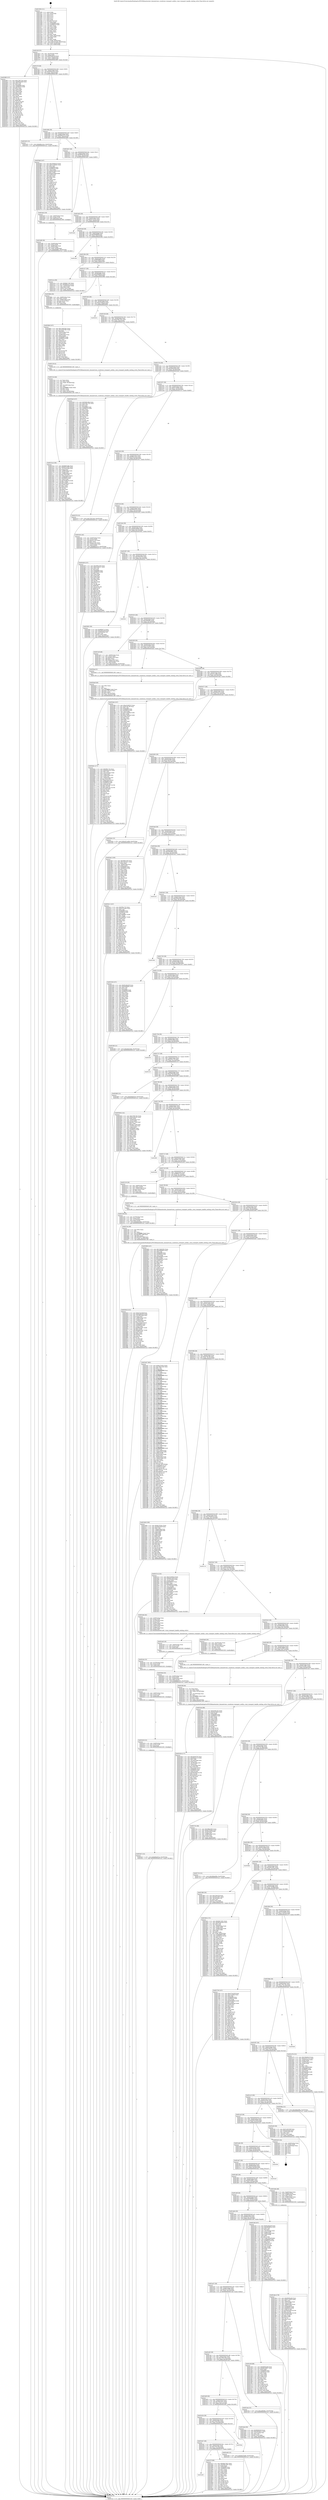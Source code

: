 digraph "0x4013f0" {
  label = "0x4013f0 (/mnt/c/Users/mathe/Desktop/tcc/POCII/binaries/extr_linuxnetvmw_vsockvmci_transport_notify.c_vmci_transport_handle_waiting_write_Final-ollvm.out::main(0))"
  labelloc = "t"
  node[shape=record]

  Entry [label="",width=0.3,height=0.3,shape=circle,fillcolor=black,style=filled]
  "0x40145f" [label="{
     0x40145f [32]\l
     | [instrs]\l
     &nbsp;&nbsp;0x40145f \<+6\>: mov -0xc0(%rbp),%eax\l
     &nbsp;&nbsp;0x401465 \<+2\>: mov %eax,%ecx\l
     &nbsp;&nbsp;0x401467 \<+6\>: sub $0x836a6329,%ecx\l
     &nbsp;&nbsp;0x40146d \<+6\>: mov %eax,-0xd4(%rbp)\l
     &nbsp;&nbsp;0x401473 \<+6\>: mov %ecx,-0xd8(%rbp)\l
     &nbsp;&nbsp;0x401479 \<+6\>: je 000000000040289f \<main+0x14af\>\l
  }"]
  "0x40289f" [label="{
     0x40289f [137]\l
     | [instrs]\l
     &nbsp;&nbsp;0x40289f \<+5\>: mov $0x5766718c,%eax\l
     &nbsp;&nbsp;0x4028a4 \<+5\>: mov $0xf60e04e6,%ecx\l
     &nbsp;&nbsp;0x4028a9 \<+2\>: mov $0x1,%dl\l
     &nbsp;&nbsp;0x4028ab \<+2\>: xor %esi,%esi\l
     &nbsp;&nbsp;0x4028ad \<+7\>: mov 0x406068,%edi\l
     &nbsp;&nbsp;0x4028b4 \<+8\>: mov 0x406054,%r8d\l
     &nbsp;&nbsp;0x4028bc \<+3\>: sub $0x1,%esi\l
     &nbsp;&nbsp;0x4028bf \<+3\>: mov %edi,%r9d\l
     &nbsp;&nbsp;0x4028c2 \<+3\>: add %esi,%r9d\l
     &nbsp;&nbsp;0x4028c5 \<+4\>: imul %r9d,%edi\l
     &nbsp;&nbsp;0x4028c9 \<+3\>: and $0x1,%edi\l
     &nbsp;&nbsp;0x4028cc \<+3\>: cmp $0x0,%edi\l
     &nbsp;&nbsp;0x4028cf \<+4\>: sete %r10b\l
     &nbsp;&nbsp;0x4028d3 \<+4\>: cmp $0xa,%r8d\l
     &nbsp;&nbsp;0x4028d7 \<+4\>: setl %r11b\l
     &nbsp;&nbsp;0x4028db \<+3\>: mov %r10b,%bl\l
     &nbsp;&nbsp;0x4028de \<+3\>: xor $0xff,%bl\l
     &nbsp;&nbsp;0x4028e1 \<+3\>: mov %r11b,%r14b\l
     &nbsp;&nbsp;0x4028e4 \<+4\>: xor $0xff,%r14b\l
     &nbsp;&nbsp;0x4028e8 \<+3\>: xor $0x0,%dl\l
     &nbsp;&nbsp;0x4028eb \<+3\>: mov %bl,%r15b\l
     &nbsp;&nbsp;0x4028ee \<+4\>: and $0x0,%r15b\l
     &nbsp;&nbsp;0x4028f2 \<+3\>: and %dl,%r10b\l
     &nbsp;&nbsp;0x4028f5 \<+3\>: mov %r14b,%r12b\l
     &nbsp;&nbsp;0x4028f8 \<+4\>: and $0x0,%r12b\l
     &nbsp;&nbsp;0x4028fc \<+3\>: and %dl,%r11b\l
     &nbsp;&nbsp;0x4028ff \<+3\>: or %r10b,%r15b\l
     &nbsp;&nbsp;0x402902 \<+3\>: or %r11b,%r12b\l
     &nbsp;&nbsp;0x402905 \<+3\>: xor %r12b,%r15b\l
     &nbsp;&nbsp;0x402908 \<+3\>: or %r14b,%bl\l
     &nbsp;&nbsp;0x40290b \<+3\>: xor $0xff,%bl\l
     &nbsp;&nbsp;0x40290e \<+3\>: or $0x0,%dl\l
     &nbsp;&nbsp;0x402911 \<+2\>: and %dl,%bl\l
     &nbsp;&nbsp;0x402913 \<+3\>: or %bl,%r15b\l
     &nbsp;&nbsp;0x402916 \<+4\>: test $0x1,%r15b\l
     &nbsp;&nbsp;0x40291a \<+3\>: cmovne %ecx,%eax\l
     &nbsp;&nbsp;0x40291d \<+6\>: mov %eax,-0xc0(%rbp)\l
     &nbsp;&nbsp;0x402923 \<+5\>: jmp 00000000004031a2 \<main+0x1db2\>\l
  }"]
  "0x40147f" [label="{
     0x40147f [28]\l
     | [instrs]\l
     &nbsp;&nbsp;0x40147f \<+5\>: jmp 0000000000401484 \<main+0x94\>\l
     &nbsp;&nbsp;0x401484 \<+6\>: mov -0xd4(%rbp),%eax\l
     &nbsp;&nbsp;0x40148a \<+5\>: sub $0x83dce335,%eax\l
     &nbsp;&nbsp;0x40148f \<+6\>: mov %eax,-0xdc(%rbp)\l
     &nbsp;&nbsp;0x401495 \<+6\>: je 0000000000402c82 \<main+0x1892\>\l
  }"]
  Exit [label="",width=0.3,height=0.3,shape=circle,fillcolor=black,style=filled,peripheries=2]
  "0x402c82" [label="{
     0x402c82 [15]\l
     | [instrs]\l
     &nbsp;&nbsp;0x402c82 \<+10\>: movl $0xb6bc1ec5,-0xc0(%rbp)\l
     &nbsp;&nbsp;0x402c8c \<+5\>: jmp 00000000004031a2 \<main+0x1db2\>\l
  }"]
  "0x40149b" [label="{
     0x40149b [28]\l
     | [instrs]\l
     &nbsp;&nbsp;0x40149b \<+5\>: jmp 00000000004014a0 \<main+0xb0\>\l
     &nbsp;&nbsp;0x4014a0 \<+6\>: mov -0xd4(%rbp),%eax\l
     &nbsp;&nbsp;0x4014a6 \<+5\>: sub $0x86bb1b75,%eax\l
     &nbsp;&nbsp;0x4014ab \<+6\>: mov %eax,-0xe0(%rbp)\l
     &nbsp;&nbsp;0x4014b1 \<+6\>: je 00000000004029e6 \<main+0x15f6\>\l
  }"]
  "0x402d27" [label="{
     0x402d27 [15]\l
     | [instrs]\l
     &nbsp;&nbsp;0x402d27 \<+10\>: movl $0xb94c622e,-0xc0(%rbp)\l
     &nbsp;&nbsp;0x402d31 \<+5\>: jmp 00000000004031a2 \<main+0x1db2\>\l
  }"]
  "0x4029e6" [label="{
     0x4029e6 [147]\l
     | [instrs]\l
     &nbsp;&nbsp;0x4029e6 \<+5\>: mov $0x194e8e10,%eax\l
     &nbsp;&nbsp;0x4029eb \<+5\>: mov $0x5253bd42,%ecx\l
     &nbsp;&nbsp;0x4029f0 \<+2\>: mov $0x1,%dl\l
     &nbsp;&nbsp;0x4029f2 \<+7\>: mov 0x406068,%esi\l
     &nbsp;&nbsp;0x4029f9 \<+7\>: mov 0x406054,%edi\l
     &nbsp;&nbsp;0x402a00 \<+3\>: mov %esi,%r8d\l
     &nbsp;&nbsp;0x402a03 \<+7\>: sub $0xfe01b6bf,%r8d\l
     &nbsp;&nbsp;0x402a0a \<+4\>: sub $0x1,%r8d\l
     &nbsp;&nbsp;0x402a0e \<+7\>: add $0xfe01b6bf,%r8d\l
     &nbsp;&nbsp;0x402a15 \<+4\>: imul %r8d,%esi\l
     &nbsp;&nbsp;0x402a19 \<+3\>: and $0x1,%esi\l
     &nbsp;&nbsp;0x402a1c \<+3\>: cmp $0x0,%esi\l
     &nbsp;&nbsp;0x402a1f \<+4\>: sete %r9b\l
     &nbsp;&nbsp;0x402a23 \<+3\>: cmp $0xa,%edi\l
     &nbsp;&nbsp;0x402a26 \<+4\>: setl %r10b\l
     &nbsp;&nbsp;0x402a2a \<+3\>: mov %r9b,%r11b\l
     &nbsp;&nbsp;0x402a2d \<+4\>: xor $0xff,%r11b\l
     &nbsp;&nbsp;0x402a31 \<+3\>: mov %r10b,%bl\l
     &nbsp;&nbsp;0x402a34 \<+3\>: xor $0xff,%bl\l
     &nbsp;&nbsp;0x402a37 \<+3\>: xor $0x1,%dl\l
     &nbsp;&nbsp;0x402a3a \<+3\>: mov %r11b,%r14b\l
     &nbsp;&nbsp;0x402a3d \<+4\>: and $0xff,%r14b\l
     &nbsp;&nbsp;0x402a41 \<+3\>: and %dl,%r9b\l
     &nbsp;&nbsp;0x402a44 \<+3\>: mov %bl,%r15b\l
     &nbsp;&nbsp;0x402a47 \<+4\>: and $0xff,%r15b\l
     &nbsp;&nbsp;0x402a4b \<+3\>: and %dl,%r10b\l
     &nbsp;&nbsp;0x402a4e \<+3\>: or %r9b,%r14b\l
     &nbsp;&nbsp;0x402a51 \<+3\>: or %r10b,%r15b\l
     &nbsp;&nbsp;0x402a54 \<+3\>: xor %r15b,%r14b\l
     &nbsp;&nbsp;0x402a57 \<+3\>: or %bl,%r11b\l
     &nbsp;&nbsp;0x402a5a \<+4\>: xor $0xff,%r11b\l
     &nbsp;&nbsp;0x402a5e \<+3\>: or $0x1,%dl\l
     &nbsp;&nbsp;0x402a61 \<+3\>: and %dl,%r11b\l
     &nbsp;&nbsp;0x402a64 \<+3\>: or %r11b,%r14b\l
     &nbsp;&nbsp;0x402a67 \<+4\>: test $0x1,%r14b\l
     &nbsp;&nbsp;0x402a6b \<+3\>: cmovne %ecx,%eax\l
     &nbsp;&nbsp;0x402a6e \<+6\>: mov %eax,-0xc0(%rbp)\l
     &nbsp;&nbsp;0x402a74 \<+5\>: jmp 00000000004031a2 \<main+0x1db2\>\l
  }"]
  "0x4014b7" [label="{
     0x4014b7 [28]\l
     | [instrs]\l
     &nbsp;&nbsp;0x4014b7 \<+5\>: jmp 00000000004014bc \<main+0xcc\>\l
     &nbsp;&nbsp;0x4014bc \<+6\>: mov -0xd4(%rbp),%eax\l
     &nbsp;&nbsp;0x4014c2 \<+5\>: sub $0x885f4250,%eax\l
     &nbsp;&nbsp;0x4014c7 \<+6\>: mov %eax,-0xe4(%rbp)\l
     &nbsp;&nbsp;0x4014cd \<+6\>: je 0000000000401de3 \<main+0x9f3\>\l
  }"]
  "0x402d18" [label="{
     0x402d18 [15]\l
     | [instrs]\l
     &nbsp;&nbsp;0x402d18 \<+4\>: mov -0x48(%rbp),%rax\l
     &nbsp;&nbsp;0x402d1c \<+3\>: mov (%rax),%rax\l
     &nbsp;&nbsp;0x402d1f \<+3\>: mov %rax,%rdi\l
     &nbsp;&nbsp;0x402d22 \<+5\>: call 0000000000401030 \<free@plt\>\l
     | [calls]\l
     &nbsp;&nbsp;0x401030 \{1\} (unknown)\l
  }"]
  "0x401de3" [label="{
     0x401de3 [19]\l
     | [instrs]\l
     &nbsp;&nbsp;0x401de3 \<+7\>: mov -0xb0(%rbp),%rax\l
     &nbsp;&nbsp;0x401dea \<+3\>: mov (%rax),%rax\l
     &nbsp;&nbsp;0x401ded \<+4\>: mov 0x8(%rax),%rdi\l
     &nbsp;&nbsp;0x401df1 \<+5\>: call 0000000000401060 \<atoi@plt\>\l
     | [calls]\l
     &nbsp;&nbsp;0x401060 \{1\} (unknown)\l
  }"]
  "0x4014d3" [label="{
     0x4014d3 [28]\l
     | [instrs]\l
     &nbsp;&nbsp;0x4014d3 \<+5\>: jmp 00000000004014d8 \<main+0xe8\>\l
     &nbsp;&nbsp;0x4014d8 \<+6\>: mov -0xd4(%rbp),%eax\l
     &nbsp;&nbsp;0x4014de \<+5\>: sub $0x8a7419cc,%eax\l
     &nbsp;&nbsp;0x4014e3 \<+6\>: mov %eax,-0xe8(%rbp)\l
     &nbsp;&nbsp;0x4014e9 \<+6\>: je 0000000000402e6d \<main+0x1a7d\>\l
  }"]
  "0x402d09" [label="{
     0x402d09 [15]\l
     | [instrs]\l
     &nbsp;&nbsp;0x402d09 \<+4\>: mov -0x60(%rbp),%rax\l
     &nbsp;&nbsp;0x402d0d \<+3\>: mov (%rax),%rax\l
     &nbsp;&nbsp;0x402d10 \<+3\>: mov %rax,%rdi\l
     &nbsp;&nbsp;0x402d13 \<+5\>: call 0000000000401030 \<free@plt\>\l
     | [calls]\l
     &nbsp;&nbsp;0x401030 \{1\} (unknown)\l
  }"]
  "0x402e6d" [label="{
     0x402e6d\l
  }", style=dashed]
  "0x4014ef" [label="{
     0x4014ef [28]\l
     | [instrs]\l
     &nbsp;&nbsp;0x4014ef \<+5\>: jmp 00000000004014f4 \<main+0x104\>\l
     &nbsp;&nbsp;0x4014f4 \<+6\>: mov -0xd4(%rbp),%eax\l
     &nbsp;&nbsp;0x4014fa \<+5\>: sub $0x9edf89ff,%eax\l
     &nbsp;&nbsp;0x4014ff \<+6\>: mov %eax,-0xec(%rbp)\l
     &nbsp;&nbsp;0x401505 \<+6\>: je 0000000000402d45 \<main+0x1955\>\l
  }"]
  "0x402cfa" [label="{
     0x402cfa [15]\l
     | [instrs]\l
     &nbsp;&nbsp;0x402cfa \<+4\>: mov -0x78(%rbp),%rax\l
     &nbsp;&nbsp;0x402cfe \<+3\>: mov (%rax),%rax\l
     &nbsp;&nbsp;0x402d01 \<+3\>: mov %rax,%rdi\l
     &nbsp;&nbsp;0x402d04 \<+5\>: call 0000000000401030 \<free@plt\>\l
     | [calls]\l
     &nbsp;&nbsp;0x401030 \{1\} (unknown)\l
  }"]
  "0x402d45" [label="{
     0x402d45\l
  }", style=dashed]
  "0x40150b" [label="{
     0x40150b [28]\l
     | [instrs]\l
     &nbsp;&nbsp;0x40150b \<+5\>: jmp 0000000000401510 \<main+0x120\>\l
     &nbsp;&nbsp;0x401510 \<+6\>: mov -0xd4(%rbp),%eax\l
     &nbsp;&nbsp;0x401516 \<+5\>: sub $0x9fc6ff02,%eax\l
     &nbsp;&nbsp;0x40151b \<+6\>: mov %eax,-0xf0(%rbp)\l
     &nbsp;&nbsp;0x401521 \<+6\>: je 0000000000401e1a \<main+0xa2a\>\l
  }"]
  "0x402ce8" [label="{
     0x402ce8 [18]\l
     | [instrs]\l
     &nbsp;&nbsp;0x402ce8 \<+7\>: mov -0x90(%rbp),%rax\l
     &nbsp;&nbsp;0x402cef \<+3\>: mov (%rax),%rax\l
     &nbsp;&nbsp;0x402cf2 \<+3\>: mov %rax,%rdi\l
     &nbsp;&nbsp;0x402cf5 \<+5\>: call 0000000000401030 \<free@plt\>\l
     | [calls]\l
     &nbsp;&nbsp;0x401030 \{1\} (unknown)\l
  }"]
  "0x401e1a" [label="{
     0x401e1a [30]\l
     | [instrs]\l
     &nbsp;&nbsp;0x401e1a \<+5\>: mov $0xfeb17cf2,%eax\l
     &nbsp;&nbsp;0x401e1f \<+5\>: mov $0x6df2a37d,%ecx\l
     &nbsp;&nbsp;0x401e24 \<+3\>: mov -0x30(%rbp),%edx\l
     &nbsp;&nbsp;0x401e27 \<+3\>: cmp $0x0,%edx\l
     &nbsp;&nbsp;0x401e2a \<+3\>: cmove %ecx,%eax\l
     &nbsp;&nbsp;0x401e2d \<+6\>: mov %eax,-0xc0(%rbp)\l
     &nbsp;&nbsp;0x401e33 \<+5\>: jmp 00000000004031a2 \<main+0x1db2\>\l
  }"]
  "0x401527" [label="{
     0x401527 [28]\l
     | [instrs]\l
     &nbsp;&nbsp;0x401527 \<+5\>: jmp 000000000040152c \<main+0x13c\>\l
     &nbsp;&nbsp;0x40152c \<+6\>: mov -0xd4(%rbp),%eax\l
     &nbsp;&nbsp;0x401532 \<+5\>: sub $0xa086f85e,%eax\l
     &nbsp;&nbsp;0x401537 \<+6\>: mov %eax,-0xf4(%rbp)\l
     &nbsp;&nbsp;0x40153d \<+6\>: je 000000000040269b \<main+0x12ab\>\l
  }"]
  "0x402bd1" [label="{
     0x402bd1 [177]\l
     | [instrs]\l
     &nbsp;&nbsp;0x402bd1 \<+5\>: mov $0xf38c17fc,%ecx\l
     &nbsp;&nbsp;0x402bd6 \<+5\>: mov $0x83dce335,%edx\l
     &nbsp;&nbsp;0x402bdb \<+3\>: mov $0x1,%sil\l
     &nbsp;&nbsp;0x402bde \<+6\>: mov -0x1ec(%rbp),%edi\l
     &nbsp;&nbsp;0x402be4 \<+3\>: imul %eax,%edi\l
     &nbsp;&nbsp;0x402be7 \<+4\>: mov -0x48(%rbp),%r8\l
     &nbsp;&nbsp;0x402beb \<+3\>: mov (%r8),%r8\l
     &nbsp;&nbsp;0x402bee \<+4\>: mov -0x40(%rbp),%r9\l
     &nbsp;&nbsp;0x402bf2 \<+3\>: movslq (%r9),%r9\l
     &nbsp;&nbsp;0x402bf5 \<+4\>: mov %edi,(%r8,%r9,4)\l
     &nbsp;&nbsp;0x402bf9 \<+7\>: mov 0x406068,%eax\l
     &nbsp;&nbsp;0x402c00 \<+7\>: mov 0x406054,%edi\l
     &nbsp;&nbsp;0x402c07 \<+3\>: mov %eax,%r10d\l
     &nbsp;&nbsp;0x402c0a \<+7\>: add $0x13461ad1,%r10d\l
     &nbsp;&nbsp;0x402c11 \<+4\>: sub $0x1,%r10d\l
     &nbsp;&nbsp;0x402c15 \<+7\>: sub $0x13461ad1,%r10d\l
     &nbsp;&nbsp;0x402c1c \<+4\>: imul %r10d,%eax\l
     &nbsp;&nbsp;0x402c20 \<+3\>: and $0x1,%eax\l
     &nbsp;&nbsp;0x402c23 \<+3\>: cmp $0x0,%eax\l
     &nbsp;&nbsp;0x402c26 \<+4\>: sete %r11b\l
     &nbsp;&nbsp;0x402c2a \<+3\>: cmp $0xa,%edi\l
     &nbsp;&nbsp;0x402c2d \<+3\>: setl %bl\l
     &nbsp;&nbsp;0x402c30 \<+3\>: mov %r11b,%r14b\l
     &nbsp;&nbsp;0x402c33 \<+4\>: xor $0xff,%r14b\l
     &nbsp;&nbsp;0x402c37 \<+3\>: mov %bl,%r15b\l
     &nbsp;&nbsp;0x402c3a \<+4\>: xor $0xff,%r15b\l
     &nbsp;&nbsp;0x402c3e \<+4\>: xor $0x0,%sil\l
     &nbsp;&nbsp;0x402c42 \<+3\>: mov %r14b,%r12b\l
     &nbsp;&nbsp;0x402c45 \<+4\>: and $0x0,%r12b\l
     &nbsp;&nbsp;0x402c49 \<+3\>: and %sil,%r11b\l
     &nbsp;&nbsp;0x402c4c \<+3\>: mov %r15b,%r13b\l
     &nbsp;&nbsp;0x402c4f \<+4\>: and $0x0,%r13b\l
     &nbsp;&nbsp;0x402c53 \<+3\>: and %sil,%bl\l
     &nbsp;&nbsp;0x402c56 \<+3\>: or %r11b,%r12b\l
     &nbsp;&nbsp;0x402c59 \<+3\>: or %bl,%r13b\l
     &nbsp;&nbsp;0x402c5c \<+3\>: xor %r13b,%r12b\l
     &nbsp;&nbsp;0x402c5f \<+3\>: or %r15b,%r14b\l
     &nbsp;&nbsp;0x402c62 \<+4\>: xor $0xff,%r14b\l
     &nbsp;&nbsp;0x402c66 \<+4\>: or $0x0,%sil\l
     &nbsp;&nbsp;0x402c6a \<+3\>: and %sil,%r14b\l
     &nbsp;&nbsp;0x402c6d \<+3\>: or %r14b,%r12b\l
     &nbsp;&nbsp;0x402c70 \<+4\>: test $0x1,%r12b\l
     &nbsp;&nbsp;0x402c74 \<+3\>: cmovne %edx,%ecx\l
     &nbsp;&nbsp;0x402c77 \<+6\>: mov %ecx,-0xc0(%rbp)\l
     &nbsp;&nbsp;0x402c7d \<+5\>: jmp 00000000004031a2 \<main+0x1db2\>\l
  }"]
  "0x40269b" [label="{
     0x40269b [29]\l
     | [instrs]\l
     &nbsp;&nbsp;0x40269b \<+4\>: mov -0x68(%rbp),%rax\l
     &nbsp;&nbsp;0x40269f \<+6\>: movl $0x1,(%rax)\l
     &nbsp;&nbsp;0x4026a5 \<+4\>: mov -0x68(%rbp),%rax\l
     &nbsp;&nbsp;0x4026a9 \<+3\>: movslq (%rax),%rax\l
     &nbsp;&nbsp;0x4026ac \<+4\>: shl $0x2,%rax\l
     &nbsp;&nbsp;0x4026b0 \<+3\>: mov %rax,%rdi\l
     &nbsp;&nbsp;0x4026b3 \<+5\>: call 0000000000401050 \<malloc@plt\>\l
     | [calls]\l
     &nbsp;&nbsp;0x401050 \{1\} (unknown)\l
  }"]
  "0x401543" [label="{
     0x401543 [28]\l
     | [instrs]\l
     &nbsp;&nbsp;0x401543 \<+5\>: jmp 0000000000401548 \<main+0x158\>\l
     &nbsp;&nbsp;0x401548 \<+6\>: mov -0xd4(%rbp),%eax\l
     &nbsp;&nbsp;0x40154e \<+5\>: sub $0xa22e8553,%eax\l
     &nbsp;&nbsp;0x401553 \<+6\>: mov %eax,-0xf8(%rbp)\l
     &nbsp;&nbsp;0x401559 \<+6\>: je 0000000000403024 \<main+0x1c34\>\l
  }"]
  "0x402ba9" [label="{
     0x402ba9 [40]\l
     | [instrs]\l
     &nbsp;&nbsp;0x402ba9 \<+5\>: mov $0x2,%ecx\l
     &nbsp;&nbsp;0x402bae \<+1\>: cltd\l
     &nbsp;&nbsp;0x402baf \<+2\>: idiv %ecx\l
     &nbsp;&nbsp;0x402bb1 \<+6\>: imul $0xfffffffe,%edx,%ecx\l
     &nbsp;&nbsp;0x402bb7 \<+6\>: add $0x1790c1ee,%ecx\l
     &nbsp;&nbsp;0x402bbd \<+3\>: add $0x1,%ecx\l
     &nbsp;&nbsp;0x402bc0 \<+6\>: sub $0x1790c1ee,%ecx\l
     &nbsp;&nbsp;0x402bc6 \<+6\>: mov %ecx,-0x1ec(%rbp)\l
     &nbsp;&nbsp;0x402bcc \<+5\>: call 0000000000401160 \<next_i\>\l
     | [calls]\l
     &nbsp;&nbsp;0x401160 \{1\} (/mnt/c/Users/mathe/Desktop/tcc/POCII/binaries/extr_linuxnetvmw_vsockvmci_transport_notify.c_vmci_transport_handle_waiting_write_Final-ollvm.out::next_i)\l
  }"]
  "0x403024" [label="{
     0x403024\l
  }", style=dashed]
  "0x40155f" [label="{
     0x40155f [28]\l
     | [instrs]\l
     &nbsp;&nbsp;0x40155f \<+5\>: jmp 0000000000401564 \<main+0x174\>\l
     &nbsp;&nbsp;0x401564 \<+6\>: mov -0xd4(%rbp),%eax\l
     &nbsp;&nbsp;0x40156a \<+5\>: sub $0xa2967192,%eax\l
     &nbsp;&nbsp;0x40156f \<+6\>: mov %eax,-0xfc(%rbp)\l
     &nbsp;&nbsp;0x401575 \<+6\>: je 0000000000402129 \<main+0xd39\>\l
  }"]
  "0x4029c6" [label="{
     0x4029c6 [32]\l
     | [instrs]\l
     &nbsp;&nbsp;0x4029c6 \<+4\>: mov -0x48(%rbp),%rdi\l
     &nbsp;&nbsp;0x4029ca \<+3\>: mov %rax,(%rdi)\l
     &nbsp;&nbsp;0x4029cd \<+4\>: mov -0x40(%rbp),%rax\l
     &nbsp;&nbsp;0x4029d1 \<+6\>: movl $0x0,(%rax)\l
     &nbsp;&nbsp;0x4029d7 \<+10\>: movl $0x86bb1b75,-0xc0(%rbp)\l
     &nbsp;&nbsp;0x4029e1 \<+5\>: jmp 00000000004031a2 \<main+0x1db2\>\l
  }"]
  "0x402129" [label="{
     0x402129 [5]\l
     | [instrs]\l
     &nbsp;&nbsp;0x402129 \<+5\>: call 0000000000401160 \<next_i\>\l
     | [calls]\l
     &nbsp;&nbsp;0x401160 \{1\} (/mnt/c/Users/mathe/Desktop/tcc/POCII/binaries/extr_linuxnetvmw_vsockvmci_transport_notify.c_vmci_transport_handle_waiting_write_Final-ollvm.out::next_i)\l
  }"]
  "0x40157b" [label="{
     0x40157b [28]\l
     | [instrs]\l
     &nbsp;&nbsp;0x40157b \<+5\>: jmp 0000000000401580 \<main+0x190\>\l
     &nbsp;&nbsp;0x401580 \<+6\>: mov -0xd4(%rbp),%eax\l
     &nbsp;&nbsp;0x401586 \<+5\>: sub $0xa9dcd2bf,%eax\l
     &nbsp;&nbsp;0x40158b \<+6\>: mov %eax,-0x100(%rbp)\l
     &nbsp;&nbsp;0x401591 \<+6\>: je 00000000004020a0 \<main+0xcb0\>\l
  }"]
  "0x402816" [label="{
     0x402816 [122]\l
     | [instrs]\l
     &nbsp;&nbsp;0x402816 \<+5\>: mov $0x473a163f,%ecx\l
     &nbsp;&nbsp;0x40281b \<+5\>: mov $0xf5804599,%edx\l
     &nbsp;&nbsp;0x402820 \<+6\>: mov -0x1e8(%rbp),%esi\l
     &nbsp;&nbsp;0x402826 \<+3\>: imul %eax,%esi\l
     &nbsp;&nbsp;0x402829 \<+4\>: mov -0x60(%rbp),%rdi\l
     &nbsp;&nbsp;0x40282d \<+3\>: mov (%rdi),%rdi\l
     &nbsp;&nbsp;0x402830 \<+4\>: mov -0x58(%rbp),%r8\l
     &nbsp;&nbsp;0x402834 \<+3\>: movslq (%r8),%r8\l
     &nbsp;&nbsp;0x402837 \<+4\>: mov %esi,(%rdi,%r8,4)\l
     &nbsp;&nbsp;0x40283b \<+7\>: mov 0x406068,%eax\l
     &nbsp;&nbsp;0x402842 \<+7\>: mov 0x406054,%esi\l
     &nbsp;&nbsp;0x402849 \<+3\>: mov %eax,%r9d\l
     &nbsp;&nbsp;0x40284c \<+7\>: sub $0xb8b3cdb7,%r9d\l
     &nbsp;&nbsp;0x402853 \<+4\>: sub $0x1,%r9d\l
     &nbsp;&nbsp;0x402857 \<+7\>: add $0xb8b3cdb7,%r9d\l
     &nbsp;&nbsp;0x40285e \<+4\>: imul %r9d,%eax\l
     &nbsp;&nbsp;0x402862 \<+3\>: and $0x1,%eax\l
     &nbsp;&nbsp;0x402865 \<+3\>: cmp $0x0,%eax\l
     &nbsp;&nbsp;0x402868 \<+4\>: sete %r10b\l
     &nbsp;&nbsp;0x40286c \<+3\>: cmp $0xa,%esi\l
     &nbsp;&nbsp;0x40286f \<+4\>: setl %r11b\l
     &nbsp;&nbsp;0x402873 \<+3\>: mov %r10b,%bl\l
     &nbsp;&nbsp;0x402876 \<+3\>: and %r11b,%bl\l
     &nbsp;&nbsp;0x402879 \<+3\>: xor %r11b,%r10b\l
     &nbsp;&nbsp;0x40287c \<+3\>: or %r10b,%bl\l
     &nbsp;&nbsp;0x40287f \<+3\>: test $0x1,%bl\l
     &nbsp;&nbsp;0x402882 \<+3\>: cmovne %edx,%ecx\l
     &nbsp;&nbsp;0x402885 \<+6\>: mov %ecx,-0xc0(%rbp)\l
     &nbsp;&nbsp;0x40288b \<+5\>: jmp 00000000004031a2 \<main+0x1db2\>\l
  }"]
  "0x4020a0" [label="{
     0x4020a0 [137]\l
     | [instrs]\l
     &nbsp;&nbsp;0x4020a0 \<+5\>: mov $0xf0d01d8e,%eax\l
     &nbsp;&nbsp;0x4020a5 \<+5\>: mov $0xa2967192,%ecx\l
     &nbsp;&nbsp;0x4020aa \<+2\>: mov $0x1,%dl\l
     &nbsp;&nbsp;0x4020ac \<+2\>: xor %esi,%esi\l
     &nbsp;&nbsp;0x4020ae \<+7\>: mov 0x406068,%edi\l
     &nbsp;&nbsp;0x4020b5 \<+8\>: mov 0x406054,%r8d\l
     &nbsp;&nbsp;0x4020bd \<+3\>: sub $0x1,%esi\l
     &nbsp;&nbsp;0x4020c0 \<+3\>: mov %edi,%r9d\l
     &nbsp;&nbsp;0x4020c3 \<+3\>: add %esi,%r9d\l
     &nbsp;&nbsp;0x4020c6 \<+4\>: imul %r9d,%edi\l
     &nbsp;&nbsp;0x4020ca \<+3\>: and $0x1,%edi\l
     &nbsp;&nbsp;0x4020cd \<+3\>: cmp $0x0,%edi\l
     &nbsp;&nbsp;0x4020d0 \<+4\>: sete %r10b\l
     &nbsp;&nbsp;0x4020d4 \<+4\>: cmp $0xa,%r8d\l
     &nbsp;&nbsp;0x4020d8 \<+4\>: setl %r11b\l
     &nbsp;&nbsp;0x4020dc \<+3\>: mov %r10b,%bl\l
     &nbsp;&nbsp;0x4020df \<+3\>: xor $0xff,%bl\l
     &nbsp;&nbsp;0x4020e2 \<+3\>: mov %r11b,%r14b\l
     &nbsp;&nbsp;0x4020e5 \<+4\>: xor $0xff,%r14b\l
     &nbsp;&nbsp;0x4020e9 \<+3\>: xor $0x1,%dl\l
     &nbsp;&nbsp;0x4020ec \<+3\>: mov %bl,%r15b\l
     &nbsp;&nbsp;0x4020ef \<+4\>: and $0xff,%r15b\l
     &nbsp;&nbsp;0x4020f3 \<+3\>: and %dl,%r10b\l
     &nbsp;&nbsp;0x4020f6 \<+3\>: mov %r14b,%r12b\l
     &nbsp;&nbsp;0x4020f9 \<+4\>: and $0xff,%r12b\l
     &nbsp;&nbsp;0x4020fd \<+3\>: and %dl,%r11b\l
     &nbsp;&nbsp;0x402100 \<+3\>: or %r10b,%r15b\l
     &nbsp;&nbsp;0x402103 \<+3\>: or %r11b,%r12b\l
     &nbsp;&nbsp;0x402106 \<+3\>: xor %r12b,%r15b\l
     &nbsp;&nbsp;0x402109 \<+3\>: or %r14b,%bl\l
     &nbsp;&nbsp;0x40210c \<+3\>: xor $0xff,%bl\l
     &nbsp;&nbsp;0x40210f \<+3\>: or $0x1,%dl\l
     &nbsp;&nbsp;0x402112 \<+2\>: and %dl,%bl\l
     &nbsp;&nbsp;0x402114 \<+3\>: or %bl,%r15b\l
     &nbsp;&nbsp;0x402117 \<+4\>: test $0x1,%r15b\l
     &nbsp;&nbsp;0x40211b \<+3\>: cmovne %ecx,%eax\l
     &nbsp;&nbsp;0x40211e \<+6\>: mov %eax,-0xc0(%rbp)\l
     &nbsp;&nbsp;0x402124 \<+5\>: jmp 00000000004031a2 \<main+0x1db2\>\l
  }"]
  "0x401597" [label="{
     0x401597 [28]\l
     | [instrs]\l
     &nbsp;&nbsp;0x401597 \<+5\>: jmp 000000000040159c \<main+0x1ac\>\l
     &nbsp;&nbsp;0x40159c \<+6\>: mov -0xd4(%rbp),%eax\l
     &nbsp;&nbsp;0x4015a2 \<+5\>: sub $0xb11565fc,%eax\l
     &nbsp;&nbsp;0x4015a7 \<+6\>: mov %eax,-0x104(%rbp)\l
     &nbsp;&nbsp;0x4015ad \<+6\>: je 0000000000401f70 \<main+0xb80\>\l
  }"]
  "0x4027ee" [label="{
     0x4027ee [40]\l
     | [instrs]\l
     &nbsp;&nbsp;0x4027ee \<+5\>: mov $0x2,%ecx\l
     &nbsp;&nbsp;0x4027f3 \<+1\>: cltd\l
     &nbsp;&nbsp;0x4027f4 \<+2\>: idiv %ecx\l
     &nbsp;&nbsp;0x4027f6 \<+6\>: imul $0xfffffffe,%edx,%ecx\l
     &nbsp;&nbsp;0x4027fc \<+6\>: sub $0x30977d88,%ecx\l
     &nbsp;&nbsp;0x402802 \<+3\>: add $0x1,%ecx\l
     &nbsp;&nbsp;0x402805 \<+6\>: add $0x30977d88,%ecx\l
     &nbsp;&nbsp;0x40280b \<+6\>: mov %ecx,-0x1e8(%rbp)\l
     &nbsp;&nbsp;0x402811 \<+5\>: call 0000000000401160 \<next_i\>\l
     | [calls]\l
     &nbsp;&nbsp;0x401160 \{1\} (/mnt/c/Users/mathe/Desktop/tcc/POCII/binaries/extr_linuxnetvmw_vsockvmci_transport_notify.c_vmci_transport_handle_waiting_write_Final-ollvm.out::next_i)\l
  }"]
  "0x401f70" [label="{
     0x401f70 [15]\l
     | [instrs]\l
     &nbsp;&nbsp;0x401f70 \<+10\>: movl $0x7f19154e,-0xc0(%rbp)\l
     &nbsp;&nbsp;0x401f7a \<+5\>: jmp 00000000004031a2 \<main+0x1db2\>\l
  }"]
  "0x4015b3" [label="{
     0x4015b3 [28]\l
     | [instrs]\l
     &nbsp;&nbsp;0x4015b3 \<+5\>: jmp 00000000004015b8 \<main+0x1c8\>\l
     &nbsp;&nbsp;0x4015b8 \<+6\>: mov -0xd4(%rbp),%eax\l
     &nbsp;&nbsp;0x4015be \<+5\>: sub $0xb6bc1ec5,%eax\l
     &nbsp;&nbsp;0x4015c3 \<+6\>: mov %eax,-0x108(%rbp)\l
     &nbsp;&nbsp;0x4015c9 \<+6\>: je 0000000000402c91 \<main+0x18a1\>\l
  }"]
  "0x4026b8" [label="{
     0x4026b8 [107]\l
     | [instrs]\l
     &nbsp;&nbsp;0x4026b8 \<+5\>: mov $0x7e0423b2,%ecx\l
     &nbsp;&nbsp;0x4026bd \<+5\>: mov $0x3e4879dc,%edx\l
     &nbsp;&nbsp;0x4026c2 \<+2\>: xor %esi,%esi\l
     &nbsp;&nbsp;0x4026c4 \<+4\>: mov -0x60(%rbp),%rdi\l
     &nbsp;&nbsp;0x4026c8 \<+3\>: mov %rax,(%rdi)\l
     &nbsp;&nbsp;0x4026cb \<+4\>: mov -0x58(%rbp),%rax\l
     &nbsp;&nbsp;0x4026cf \<+6\>: movl $0x0,(%rax)\l
     &nbsp;&nbsp;0x4026d5 \<+8\>: mov 0x406068,%r8d\l
     &nbsp;&nbsp;0x4026dd \<+8\>: mov 0x406054,%r9d\l
     &nbsp;&nbsp;0x4026e5 \<+3\>: sub $0x1,%esi\l
     &nbsp;&nbsp;0x4026e8 \<+3\>: mov %r8d,%r10d\l
     &nbsp;&nbsp;0x4026eb \<+3\>: add %esi,%r10d\l
     &nbsp;&nbsp;0x4026ee \<+4\>: imul %r10d,%r8d\l
     &nbsp;&nbsp;0x4026f2 \<+4\>: and $0x1,%r8d\l
     &nbsp;&nbsp;0x4026f6 \<+4\>: cmp $0x0,%r8d\l
     &nbsp;&nbsp;0x4026fa \<+4\>: sete %r11b\l
     &nbsp;&nbsp;0x4026fe \<+4\>: cmp $0xa,%r9d\l
     &nbsp;&nbsp;0x402702 \<+3\>: setl %bl\l
     &nbsp;&nbsp;0x402705 \<+3\>: mov %r11b,%r14b\l
     &nbsp;&nbsp;0x402708 \<+3\>: and %bl,%r14b\l
     &nbsp;&nbsp;0x40270b \<+3\>: xor %bl,%r11b\l
     &nbsp;&nbsp;0x40270e \<+3\>: or %r11b,%r14b\l
     &nbsp;&nbsp;0x402711 \<+4\>: test $0x1,%r14b\l
     &nbsp;&nbsp;0x402715 \<+3\>: cmovne %edx,%ecx\l
     &nbsp;&nbsp;0x402718 \<+6\>: mov %ecx,-0xc0(%rbp)\l
     &nbsp;&nbsp;0x40271e \<+5\>: jmp 00000000004031a2 \<main+0x1db2\>\l
  }"]
  "0x402c91" [label="{
     0x402c91 [42]\l
     | [instrs]\l
     &nbsp;&nbsp;0x402c91 \<+4\>: mov -0x40(%rbp),%rax\l
     &nbsp;&nbsp;0x402c95 \<+2\>: mov (%rax),%ecx\l
     &nbsp;&nbsp;0x402c97 \<+6\>: sub $0xac21545,%ecx\l
     &nbsp;&nbsp;0x402c9d \<+3\>: add $0x1,%ecx\l
     &nbsp;&nbsp;0x402ca0 \<+6\>: add $0xac21545,%ecx\l
     &nbsp;&nbsp;0x402ca6 \<+4\>: mov -0x40(%rbp),%rax\l
     &nbsp;&nbsp;0x402caa \<+2\>: mov %ecx,(%rax)\l
     &nbsp;&nbsp;0x402cac \<+10\>: movl $0x86bb1b75,-0xc0(%rbp)\l
     &nbsp;&nbsp;0x402cb6 \<+5\>: jmp 00000000004031a2 \<main+0x1db2\>\l
  }"]
  "0x4015cf" [label="{
     0x4015cf [28]\l
     | [instrs]\l
     &nbsp;&nbsp;0x4015cf \<+5\>: jmp 00000000004015d4 \<main+0x1e4\>\l
     &nbsp;&nbsp;0x4015d4 \<+6\>: mov -0xd4(%rbp),%eax\l
     &nbsp;&nbsp;0x4015da \<+5\>: sub $0xb94c622e,%eax\l
     &nbsp;&nbsp;0x4015df \<+6\>: mov %eax,-0x10c(%rbp)\l
     &nbsp;&nbsp;0x4015e5 \<+6\>: je 0000000000402d59 \<main+0x1969\>\l
  }"]
  "0x40242b" [label="{
     0x40242b [177]\l
     | [instrs]\l
     &nbsp;&nbsp;0x40242b \<+5\>: mov $0xc9c9e782,%ecx\l
     &nbsp;&nbsp;0x402430 \<+5\>: mov $0xdf4e5e7a,%edx\l
     &nbsp;&nbsp;0x402435 \<+3\>: mov $0x1,%dil\l
     &nbsp;&nbsp;0x402438 \<+6\>: mov -0x1e4(%rbp),%esi\l
     &nbsp;&nbsp;0x40243e \<+3\>: imul %eax,%esi\l
     &nbsp;&nbsp;0x402441 \<+4\>: mov -0x78(%rbp),%r8\l
     &nbsp;&nbsp;0x402445 \<+3\>: mov (%r8),%r8\l
     &nbsp;&nbsp;0x402448 \<+4\>: mov -0x70(%rbp),%r9\l
     &nbsp;&nbsp;0x40244c \<+3\>: movslq (%r9),%r9\l
     &nbsp;&nbsp;0x40244f \<+4\>: mov %esi,(%r8,%r9,4)\l
     &nbsp;&nbsp;0x402453 \<+7\>: mov 0x406068,%eax\l
     &nbsp;&nbsp;0x40245a \<+7\>: mov 0x406054,%esi\l
     &nbsp;&nbsp;0x402461 \<+3\>: mov %eax,%r10d\l
     &nbsp;&nbsp;0x402464 \<+7\>: add $0x2f205f54,%r10d\l
     &nbsp;&nbsp;0x40246b \<+4\>: sub $0x1,%r10d\l
     &nbsp;&nbsp;0x40246f \<+7\>: sub $0x2f205f54,%r10d\l
     &nbsp;&nbsp;0x402476 \<+4\>: imul %r10d,%eax\l
     &nbsp;&nbsp;0x40247a \<+3\>: and $0x1,%eax\l
     &nbsp;&nbsp;0x40247d \<+3\>: cmp $0x0,%eax\l
     &nbsp;&nbsp;0x402480 \<+4\>: sete %r11b\l
     &nbsp;&nbsp;0x402484 \<+3\>: cmp $0xa,%esi\l
     &nbsp;&nbsp;0x402487 \<+3\>: setl %bl\l
     &nbsp;&nbsp;0x40248a \<+3\>: mov %r11b,%r14b\l
     &nbsp;&nbsp;0x40248d \<+4\>: xor $0xff,%r14b\l
     &nbsp;&nbsp;0x402491 \<+3\>: mov %bl,%r15b\l
     &nbsp;&nbsp;0x402494 \<+4\>: xor $0xff,%r15b\l
     &nbsp;&nbsp;0x402498 \<+4\>: xor $0x0,%dil\l
     &nbsp;&nbsp;0x40249c \<+3\>: mov %r14b,%r12b\l
     &nbsp;&nbsp;0x40249f \<+4\>: and $0x0,%r12b\l
     &nbsp;&nbsp;0x4024a3 \<+3\>: and %dil,%r11b\l
     &nbsp;&nbsp;0x4024a6 \<+3\>: mov %r15b,%r13b\l
     &nbsp;&nbsp;0x4024a9 \<+4\>: and $0x0,%r13b\l
     &nbsp;&nbsp;0x4024ad \<+3\>: and %dil,%bl\l
     &nbsp;&nbsp;0x4024b0 \<+3\>: or %r11b,%r12b\l
     &nbsp;&nbsp;0x4024b3 \<+3\>: or %bl,%r13b\l
     &nbsp;&nbsp;0x4024b6 \<+3\>: xor %r13b,%r12b\l
     &nbsp;&nbsp;0x4024b9 \<+3\>: or %r15b,%r14b\l
     &nbsp;&nbsp;0x4024bc \<+4\>: xor $0xff,%r14b\l
     &nbsp;&nbsp;0x4024c0 \<+4\>: or $0x0,%dil\l
     &nbsp;&nbsp;0x4024c4 \<+3\>: and %dil,%r14b\l
     &nbsp;&nbsp;0x4024c7 \<+3\>: or %r14b,%r12b\l
     &nbsp;&nbsp;0x4024ca \<+4\>: test $0x1,%r12b\l
     &nbsp;&nbsp;0x4024ce \<+3\>: cmovne %edx,%ecx\l
     &nbsp;&nbsp;0x4024d1 \<+6\>: mov %ecx,-0xc0(%rbp)\l
     &nbsp;&nbsp;0x4024d7 \<+5\>: jmp 00000000004031a2 \<main+0x1db2\>\l
  }"]
  "0x402d59" [label="{
     0x402d59 [137]\l
     | [instrs]\l
     &nbsp;&nbsp;0x402d59 \<+5\>: mov $0xe98acc64,%eax\l
     &nbsp;&nbsp;0x402d5e \<+5\>: mov $0xe2cde247,%ecx\l
     &nbsp;&nbsp;0x402d63 \<+2\>: mov $0x1,%dl\l
     &nbsp;&nbsp;0x402d65 \<+2\>: xor %esi,%esi\l
     &nbsp;&nbsp;0x402d67 \<+7\>: mov 0x406068,%edi\l
     &nbsp;&nbsp;0x402d6e \<+8\>: mov 0x406054,%r8d\l
     &nbsp;&nbsp;0x402d76 \<+3\>: sub $0x1,%esi\l
     &nbsp;&nbsp;0x402d79 \<+3\>: mov %edi,%r9d\l
     &nbsp;&nbsp;0x402d7c \<+3\>: add %esi,%r9d\l
     &nbsp;&nbsp;0x402d7f \<+4\>: imul %r9d,%edi\l
     &nbsp;&nbsp;0x402d83 \<+3\>: and $0x1,%edi\l
     &nbsp;&nbsp;0x402d86 \<+3\>: cmp $0x0,%edi\l
     &nbsp;&nbsp;0x402d89 \<+4\>: sete %r10b\l
     &nbsp;&nbsp;0x402d8d \<+4\>: cmp $0xa,%r8d\l
     &nbsp;&nbsp;0x402d91 \<+4\>: setl %r11b\l
     &nbsp;&nbsp;0x402d95 \<+3\>: mov %r10b,%bl\l
     &nbsp;&nbsp;0x402d98 \<+3\>: xor $0xff,%bl\l
     &nbsp;&nbsp;0x402d9b \<+3\>: mov %r11b,%r14b\l
     &nbsp;&nbsp;0x402d9e \<+4\>: xor $0xff,%r14b\l
     &nbsp;&nbsp;0x402da2 \<+3\>: xor $0x0,%dl\l
     &nbsp;&nbsp;0x402da5 \<+3\>: mov %bl,%r15b\l
     &nbsp;&nbsp;0x402da8 \<+4\>: and $0x0,%r15b\l
     &nbsp;&nbsp;0x402dac \<+3\>: and %dl,%r10b\l
     &nbsp;&nbsp;0x402daf \<+3\>: mov %r14b,%r12b\l
     &nbsp;&nbsp;0x402db2 \<+4\>: and $0x0,%r12b\l
     &nbsp;&nbsp;0x402db6 \<+3\>: and %dl,%r11b\l
     &nbsp;&nbsp;0x402db9 \<+3\>: or %r10b,%r15b\l
     &nbsp;&nbsp;0x402dbc \<+3\>: or %r11b,%r12b\l
     &nbsp;&nbsp;0x402dbf \<+3\>: xor %r12b,%r15b\l
     &nbsp;&nbsp;0x402dc2 \<+3\>: or %r14b,%bl\l
     &nbsp;&nbsp;0x402dc5 \<+3\>: xor $0xff,%bl\l
     &nbsp;&nbsp;0x402dc8 \<+3\>: or $0x0,%dl\l
     &nbsp;&nbsp;0x402dcb \<+2\>: and %dl,%bl\l
     &nbsp;&nbsp;0x402dcd \<+3\>: or %bl,%r15b\l
     &nbsp;&nbsp;0x402dd0 \<+4\>: test $0x1,%r15b\l
     &nbsp;&nbsp;0x402dd4 \<+3\>: cmovne %ecx,%eax\l
     &nbsp;&nbsp;0x402dd7 \<+6\>: mov %eax,-0xc0(%rbp)\l
     &nbsp;&nbsp;0x402ddd \<+5\>: jmp 00000000004031a2 \<main+0x1db2\>\l
  }"]
  "0x4015eb" [label="{
     0x4015eb [28]\l
     | [instrs]\l
     &nbsp;&nbsp;0x4015eb \<+5\>: jmp 00000000004015f0 \<main+0x200\>\l
     &nbsp;&nbsp;0x4015f0 \<+6\>: mov -0xd4(%rbp),%eax\l
     &nbsp;&nbsp;0x4015f6 \<+5\>: sub $0xbb5e82b0,%eax\l
     &nbsp;&nbsp;0x4015fb \<+6\>: mov %eax,-0x110(%rbp)\l
     &nbsp;&nbsp;0x401601 \<+6\>: je 0000000000402082 \<main+0xc92\>\l
  }"]
  "0x4023ff" [label="{
     0x4023ff [44]\l
     | [instrs]\l
     &nbsp;&nbsp;0x4023ff \<+2\>: xor %ecx,%ecx\l
     &nbsp;&nbsp;0x402401 \<+5\>: mov $0x2,%edx\l
     &nbsp;&nbsp;0x402406 \<+6\>: mov %edx,-0x1e0(%rbp)\l
     &nbsp;&nbsp;0x40240c \<+1\>: cltd\l
     &nbsp;&nbsp;0x40240d \<+6\>: mov -0x1e0(%rbp),%esi\l
     &nbsp;&nbsp;0x402413 \<+2\>: idiv %esi\l
     &nbsp;&nbsp;0x402415 \<+6\>: imul $0xfffffffe,%edx,%edx\l
     &nbsp;&nbsp;0x40241b \<+3\>: sub $0x1,%ecx\l
     &nbsp;&nbsp;0x40241e \<+2\>: sub %ecx,%edx\l
     &nbsp;&nbsp;0x402420 \<+6\>: mov %edx,-0x1e4(%rbp)\l
     &nbsp;&nbsp;0x402426 \<+5\>: call 0000000000401160 \<next_i\>\l
     | [calls]\l
     &nbsp;&nbsp;0x401160 \{1\} (/mnt/c/Users/mathe/Desktop/tcc/POCII/binaries/extr_linuxnetvmw_vsockvmci_transport_notify.c_vmci_transport_handle_waiting_write_Final-ollvm.out::next_i)\l
  }"]
  "0x402082" [label="{
     0x402082 [30]\l
     | [instrs]\l
     &nbsp;&nbsp;0x402082 \<+5\>: mov $0xff94f17a,%eax\l
     &nbsp;&nbsp;0x402087 \<+5\>: mov $0xa9dcd2bf,%ecx\l
     &nbsp;&nbsp;0x40208c \<+3\>: mov -0x2b(%rbp),%dl\l
     &nbsp;&nbsp;0x40208f \<+3\>: test $0x1,%dl\l
     &nbsp;&nbsp;0x402092 \<+3\>: cmovne %ecx,%eax\l
     &nbsp;&nbsp;0x402095 \<+6\>: mov %eax,-0xc0(%rbp)\l
     &nbsp;&nbsp;0x40209b \<+5\>: jmp 00000000004031a2 \<main+0x1db2\>\l
  }"]
  "0x401607" [label="{
     0x401607 [28]\l
     | [instrs]\l
     &nbsp;&nbsp;0x401607 \<+5\>: jmp 000000000040160c \<main+0x21c\>\l
     &nbsp;&nbsp;0x40160c \<+6\>: mov -0xd4(%rbp),%eax\l
     &nbsp;&nbsp;0x401612 \<+5\>: sub $0xc9c9e782,%eax\l
     &nbsp;&nbsp;0x401617 \<+6\>: mov %eax,-0x114(%rbp)\l
     &nbsp;&nbsp;0x40161d \<+6\>: je 0000000000402fc1 \<main+0x1bd1\>\l
  }"]
  "0x402236" [label="{
     0x402236 [32]\l
     | [instrs]\l
     &nbsp;&nbsp;0x402236 \<+4\>: mov -0x78(%rbp),%rdi\l
     &nbsp;&nbsp;0x40223a \<+3\>: mov %rax,(%rdi)\l
     &nbsp;&nbsp;0x40223d \<+4\>: mov -0x70(%rbp),%rax\l
     &nbsp;&nbsp;0x402241 \<+6\>: movl $0x0,(%rax)\l
     &nbsp;&nbsp;0x402247 \<+10\>: movl $0xebdc5dab,-0xc0(%rbp)\l
     &nbsp;&nbsp;0x402251 \<+5\>: jmp 00000000004031a2 \<main+0x1db2\>\l
  }"]
  "0x402fc1" [label="{
     0x402fc1\l
  }", style=dashed]
  "0x401623" [label="{
     0x401623 [28]\l
     | [instrs]\l
     &nbsp;&nbsp;0x401623 \<+5\>: jmp 0000000000401628 \<main+0x238\>\l
     &nbsp;&nbsp;0x401628 \<+6\>: mov -0xd4(%rbp),%eax\l
     &nbsp;&nbsp;0x40162e \<+5\>: sub $0xca6f3dbc,%eax\l
     &nbsp;&nbsp;0x401633 \<+6\>: mov %eax,-0x118(%rbp)\l
     &nbsp;&nbsp;0x401639 \<+6\>: je 00000000004021e9 \<main+0xdf9\>\l
  }"]
  "0x40215a" [label="{
     0x40215a [128]\l
     | [instrs]\l
     &nbsp;&nbsp;0x40215a \<+5\>: mov $0xf0d01d8e,%ecx\l
     &nbsp;&nbsp;0x40215f \<+5\>: mov $0x6f552389,%edx\l
     &nbsp;&nbsp;0x402164 \<+6\>: mov -0x1dc(%rbp),%esi\l
     &nbsp;&nbsp;0x40216a \<+3\>: imul %eax,%esi\l
     &nbsp;&nbsp;0x40216d \<+7\>: mov -0x90(%rbp),%rdi\l
     &nbsp;&nbsp;0x402174 \<+3\>: mov (%rdi),%rdi\l
     &nbsp;&nbsp;0x402177 \<+7\>: mov -0x88(%rbp),%r8\l
     &nbsp;&nbsp;0x40217e \<+3\>: movslq (%r8),%r8\l
     &nbsp;&nbsp;0x402181 \<+4\>: mov %esi,(%rdi,%r8,4)\l
     &nbsp;&nbsp;0x402185 \<+7\>: mov 0x406068,%eax\l
     &nbsp;&nbsp;0x40218c \<+7\>: mov 0x406054,%esi\l
     &nbsp;&nbsp;0x402193 \<+3\>: mov %eax,%r9d\l
     &nbsp;&nbsp;0x402196 \<+7\>: sub $0x75588224,%r9d\l
     &nbsp;&nbsp;0x40219d \<+4\>: sub $0x1,%r9d\l
     &nbsp;&nbsp;0x4021a1 \<+7\>: add $0x75588224,%r9d\l
     &nbsp;&nbsp;0x4021a8 \<+4\>: imul %r9d,%eax\l
     &nbsp;&nbsp;0x4021ac \<+3\>: and $0x1,%eax\l
     &nbsp;&nbsp;0x4021af \<+3\>: cmp $0x0,%eax\l
     &nbsp;&nbsp;0x4021b2 \<+4\>: sete %r10b\l
     &nbsp;&nbsp;0x4021b6 \<+3\>: cmp $0xa,%esi\l
     &nbsp;&nbsp;0x4021b9 \<+4\>: setl %r11b\l
     &nbsp;&nbsp;0x4021bd \<+3\>: mov %r10b,%bl\l
     &nbsp;&nbsp;0x4021c0 \<+3\>: and %r11b,%bl\l
     &nbsp;&nbsp;0x4021c3 \<+3\>: xor %r11b,%r10b\l
     &nbsp;&nbsp;0x4021c6 \<+3\>: or %r10b,%bl\l
     &nbsp;&nbsp;0x4021c9 \<+3\>: test $0x1,%bl\l
     &nbsp;&nbsp;0x4021cc \<+3\>: cmovne %edx,%ecx\l
     &nbsp;&nbsp;0x4021cf \<+6\>: mov %ecx,-0xc0(%rbp)\l
     &nbsp;&nbsp;0x4021d5 \<+5\>: jmp 00000000004031a2 \<main+0x1db2\>\l
  }"]
  "0x4021e9" [label="{
     0x4021e9 [48]\l
     | [instrs]\l
     &nbsp;&nbsp;0x4021e9 \<+7\>: mov -0x88(%rbp),%rax\l
     &nbsp;&nbsp;0x4021f0 \<+2\>: mov (%rax),%ecx\l
     &nbsp;&nbsp;0x4021f2 \<+6\>: sub $0x6a1c505,%ecx\l
     &nbsp;&nbsp;0x4021f8 \<+3\>: add $0x1,%ecx\l
     &nbsp;&nbsp;0x4021fb \<+6\>: add $0x6a1c505,%ecx\l
     &nbsp;&nbsp;0x402201 \<+7\>: mov -0x88(%rbp),%rax\l
     &nbsp;&nbsp;0x402208 \<+2\>: mov %ecx,(%rax)\l
     &nbsp;&nbsp;0x40220a \<+10\>: movl $0x7f19154e,-0xc0(%rbp)\l
     &nbsp;&nbsp;0x402214 \<+5\>: jmp 00000000004031a2 \<main+0x1db2\>\l
  }"]
  "0x40163f" [label="{
     0x40163f [28]\l
     | [instrs]\l
     &nbsp;&nbsp;0x40163f \<+5\>: jmp 0000000000401644 \<main+0x254\>\l
     &nbsp;&nbsp;0x401644 \<+6\>: mov -0xd4(%rbp),%eax\l
     &nbsp;&nbsp;0x40164a \<+5\>: sub $0xcc2354dc,%eax\l
     &nbsp;&nbsp;0x40164f \<+6\>: mov %eax,-0x11c(%rbp)\l
     &nbsp;&nbsp;0x401655 \<+6\>: je 0000000000402ba4 \<main+0x17b4\>\l
  }"]
  "0x40212e" [label="{
     0x40212e [44]\l
     | [instrs]\l
     &nbsp;&nbsp;0x40212e \<+2\>: xor %ecx,%ecx\l
     &nbsp;&nbsp;0x402130 \<+5\>: mov $0x2,%edx\l
     &nbsp;&nbsp;0x402135 \<+6\>: mov %edx,-0x1d8(%rbp)\l
     &nbsp;&nbsp;0x40213b \<+1\>: cltd\l
     &nbsp;&nbsp;0x40213c \<+6\>: mov -0x1d8(%rbp),%esi\l
     &nbsp;&nbsp;0x402142 \<+2\>: idiv %esi\l
     &nbsp;&nbsp;0x402144 \<+6\>: imul $0xfffffffe,%edx,%edx\l
     &nbsp;&nbsp;0x40214a \<+3\>: sub $0x1,%ecx\l
     &nbsp;&nbsp;0x40214d \<+2\>: sub %ecx,%edx\l
     &nbsp;&nbsp;0x40214f \<+6\>: mov %edx,-0x1dc(%rbp)\l
     &nbsp;&nbsp;0x402155 \<+5\>: call 0000000000401160 \<next_i\>\l
     | [calls]\l
     &nbsp;&nbsp;0x401160 \{1\} (/mnt/c/Users/mathe/Desktop/tcc/POCII/binaries/extr_linuxnetvmw_vsockvmci_transport_notify.c_vmci_transport_handle_waiting_write_Final-ollvm.out::next_i)\l
  }"]
  "0x402ba4" [label="{
     0x402ba4 [5]\l
     | [instrs]\l
     &nbsp;&nbsp;0x402ba4 \<+5\>: call 0000000000401160 \<next_i\>\l
     | [calls]\l
     &nbsp;&nbsp;0x401160 \{1\} (/mnt/c/Users/mathe/Desktop/tcc/POCII/binaries/extr_linuxnetvmw_vsockvmci_transport_notify.c_vmci_transport_handle_waiting_write_Final-ollvm.out::next_i)\l
  }"]
  "0x40165b" [label="{
     0x40165b [28]\l
     | [instrs]\l
     &nbsp;&nbsp;0x40165b \<+5\>: jmp 0000000000401660 \<main+0x270\>\l
     &nbsp;&nbsp;0x401660 \<+6\>: mov -0xd4(%rbp),%eax\l
     &nbsp;&nbsp;0x401666 \<+5\>: sub $0xcd11ac8b,%eax\l
     &nbsp;&nbsp;0x40166b \<+6\>: mov %eax,-0x120(%rbp)\l
     &nbsp;&nbsp;0x401671 \<+6\>: je 00000000004024eb \<main+0x10fb\>\l
  }"]
  "0x401b63" [label="{
     0x401b63\l
  }", style=dashed]
  "0x4024eb" [label="{
     0x4024eb [147]\l
     | [instrs]\l
     &nbsp;&nbsp;0x4024eb \<+5\>: mov $0xa22e8553,%eax\l
     &nbsp;&nbsp;0x4024f0 \<+5\>: mov $0x876b768,%ecx\l
     &nbsp;&nbsp;0x4024f5 \<+2\>: mov $0x1,%dl\l
     &nbsp;&nbsp;0x4024f7 \<+7\>: mov 0x406068,%esi\l
     &nbsp;&nbsp;0x4024fe \<+7\>: mov 0x406054,%edi\l
     &nbsp;&nbsp;0x402505 \<+3\>: mov %esi,%r8d\l
     &nbsp;&nbsp;0x402508 \<+7\>: sub $0x275d040e,%r8d\l
     &nbsp;&nbsp;0x40250f \<+4\>: sub $0x1,%r8d\l
     &nbsp;&nbsp;0x402513 \<+7\>: add $0x275d040e,%r8d\l
     &nbsp;&nbsp;0x40251a \<+4\>: imul %r8d,%esi\l
     &nbsp;&nbsp;0x40251e \<+3\>: and $0x1,%esi\l
     &nbsp;&nbsp;0x402521 \<+3\>: cmp $0x0,%esi\l
     &nbsp;&nbsp;0x402524 \<+4\>: sete %r9b\l
     &nbsp;&nbsp;0x402528 \<+3\>: cmp $0xa,%edi\l
     &nbsp;&nbsp;0x40252b \<+4\>: setl %r10b\l
     &nbsp;&nbsp;0x40252f \<+3\>: mov %r9b,%r11b\l
     &nbsp;&nbsp;0x402532 \<+4\>: xor $0xff,%r11b\l
     &nbsp;&nbsp;0x402536 \<+3\>: mov %r10b,%bl\l
     &nbsp;&nbsp;0x402539 \<+3\>: xor $0xff,%bl\l
     &nbsp;&nbsp;0x40253c \<+3\>: xor $0x0,%dl\l
     &nbsp;&nbsp;0x40253f \<+3\>: mov %r11b,%r14b\l
     &nbsp;&nbsp;0x402542 \<+4\>: and $0x0,%r14b\l
     &nbsp;&nbsp;0x402546 \<+3\>: and %dl,%r9b\l
     &nbsp;&nbsp;0x402549 \<+3\>: mov %bl,%r15b\l
     &nbsp;&nbsp;0x40254c \<+4\>: and $0x0,%r15b\l
     &nbsp;&nbsp;0x402550 \<+3\>: and %dl,%r10b\l
     &nbsp;&nbsp;0x402553 \<+3\>: or %r9b,%r14b\l
     &nbsp;&nbsp;0x402556 \<+3\>: or %r10b,%r15b\l
     &nbsp;&nbsp;0x402559 \<+3\>: xor %r15b,%r14b\l
     &nbsp;&nbsp;0x40255c \<+3\>: or %bl,%r11b\l
     &nbsp;&nbsp;0x40255f \<+4\>: xor $0xff,%r11b\l
     &nbsp;&nbsp;0x402563 \<+3\>: or $0x0,%dl\l
     &nbsp;&nbsp;0x402566 \<+3\>: and %dl,%r11b\l
     &nbsp;&nbsp;0x402569 \<+3\>: or %r11b,%r14b\l
     &nbsp;&nbsp;0x40256c \<+4\>: test $0x1,%r14b\l
     &nbsp;&nbsp;0x402570 \<+3\>: cmovne %ecx,%eax\l
     &nbsp;&nbsp;0x402573 \<+6\>: mov %eax,-0xc0(%rbp)\l
     &nbsp;&nbsp;0x402579 \<+5\>: jmp 00000000004031a2 \<main+0x1db2\>\l
  }"]
  "0x401677" [label="{
     0x401677 [28]\l
     | [instrs]\l
     &nbsp;&nbsp;0x401677 \<+5\>: jmp 000000000040167c \<main+0x28c\>\l
     &nbsp;&nbsp;0x40167c \<+6\>: mov -0xd4(%rbp),%eax\l
     &nbsp;&nbsp;0x401682 \<+5\>: sub $0xdf4e5e7a,%eax\l
     &nbsp;&nbsp;0x401687 \<+6\>: mov %eax,-0x124(%rbp)\l
     &nbsp;&nbsp;0x40168d \<+6\>: je 00000000004024dc \<main+0x10ec\>\l
  }"]
  "0x401f7f" [label="{
     0x401f7f [86]\l
     | [instrs]\l
     &nbsp;&nbsp;0x401f7f \<+5\>: mov $0xfdd57b01,%eax\l
     &nbsp;&nbsp;0x401f84 \<+5\>: mov $0x4df51897,%ecx\l
     &nbsp;&nbsp;0x401f89 \<+2\>: xor %edx,%edx\l
     &nbsp;&nbsp;0x401f8b \<+7\>: mov 0x406068,%esi\l
     &nbsp;&nbsp;0x401f92 \<+7\>: mov 0x406054,%edi\l
     &nbsp;&nbsp;0x401f99 \<+3\>: sub $0x1,%edx\l
     &nbsp;&nbsp;0x401f9c \<+3\>: mov %esi,%r8d\l
     &nbsp;&nbsp;0x401f9f \<+3\>: add %edx,%r8d\l
     &nbsp;&nbsp;0x401fa2 \<+4\>: imul %r8d,%esi\l
     &nbsp;&nbsp;0x401fa6 \<+3\>: and $0x1,%esi\l
     &nbsp;&nbsp;0x401fa9 \<+3\>: cmp $0x0,%esi\l
     &nbsp;&nbsp;0x401fac \<+4\>: sete %r9b\l
     &nbsp;&nbsp;0x401fb0 \<+3\>: cmp $0xa,%edi\l
     &nbsp;&nbsp;0x401fb3 \<+4\>: setl %r10b\l
     &nbsp;&nbsp;0x401fb7 \<+3\>: mov %r9b,%r11b\l
     &nbsp;&nbsp;0x401fba \<+3\>: and %r10b,%r11b\l
     &nbsp;&nbsp;0x401fbd \<+3\>: xor %r10b,%r9b\l
     &nbsp;&nbsp;0x401fc0 \<+3\>: or %r9b,%r11b\l
     &nbsp;&nbsp;0x401fc3 \<+4\>: test $0x1,%r11b\l
     &nbsp;&nbsp;0x401fc7 \<+3\>: cmovne %ecx,%eax\l
     &nbsp;&nbsp;0x401fca \<+6\>: mov %eax,-0xc0(%rbp)\l
     &nbsp;&nbsp;0x401fd0 \<+5\>: jmp 00000000004031a2 \<main+0x1db2\>\l
  }"]
  "0x4024dc" [label="{
     0x4024dc [15]\l
     | [instrs]\l
     &nbsp;&nbsp;0x4024dc \<+10\>: movl $0xcd11ac8b,-0xc0(%rbp)\l
     &nbsp;&nbsp;0x4024e6 \<+5\>: jmp 00000000004031a2 \<main+0x1db2\>\l
  }"]
  "0x401693" [label="{
     0x401693 [28]\l
     | [instrs]\l
     &nbsp;&nbsp;0x401693 \<+5\>: jmp 0000000000401698 \<main+0x2a8\>\l
     &nbsp;&nbsp;0x401698 \<+6\>: mov -0xd4(%rbp),%eax\l
     &nbsp;&nbsp;0x40169e \<+5\>: sub $0xe2cde247,%eax\l
     &nbsp;&nbsp;0x4016a3 \<+6\>: mov %eax,-0x128(%rbp)\l
     &nbsp;&nbsp;0x4016a9 \<+6\>: je 0000000000402de2 \<main+0x19f2\>\l
  }"]
  "0x401b47" [label="{
     0x401b47 [28]\l
     | [instrs]\l
     &nbsp;&nbsp;0x401b47 \<+5\>: jmp 0000000000401b4c \<main+0x75c\>\l
     &nbsp;&nbsp;0x401b4c \<+6\>: mov -0xd4(%rbp),%eax\l
     &nbsp;&nbsp;0x401b52 \<+5\>: sub $0x7f19154e,%eax\l
     &nbsp;&nbsp;0x401b57 \<+6\>: mov %eax,-0x1d4(%rbp)\l
     &nbsp;&nbsp;0x401b5d \<+6\>: je 0000000000401f7f \<main+0xb8f\>\l
  }"]
  "0x402de2" [label="{
     0x402de2 [100]\l
     | [instrs]\l
     &nbsp;&nbsp;0x402de2 \<+5\>: mov $0xe98acc64,%eax\l
     &nbsp;&nbsp;0x402de7 \<+5\>: mov $0x7db1ee11,%ecx\l
     &nbsp;&nbsp;0x402dec \<+2\>: xor %edx,%edx\l
     &nbsp;&nbsp;0x402dee \<+7\>: mov -0xb8(%rbp),%rsi\l
     &nbsp;&nbsp;0x402df5 \<+6\>: movl $0x0,(%rsi)\l
     &nbsp;&nbsp;0x402dfb \<+7\>: mov 0x406068,%edi\l
     &nbsp;&nbsp;0x402e02 \<+8\>: mov 0x406054,%r8d\l
     &nbsp;&nbsp;0x402e0a \<+3\>: sub $0x1,%edx\l
     &nbsp;&nbsp;0x402e0d \<+3\>: mov %edi,%r9d\l
     &nbsp;&nbsp;0x402e10 \<+3\>: add %edx,%r9d\l
     &nbsp;&nbsp;0x402e13 \<+4\>: imul %r9d,%edi\l
     &nbsp;&nbsp;0x402e17 \<+3\>: and $0x1,%edi\l
     &nbsp;&nbsp;0x402e1a \<+3\>: cmp $0x0,%edi\l
     &nbsp;&nbsp;0x402e1d \<+4\>: sete %r10b\l
     &nbsp;&nbsp;0x402e21 \<+4\>: cmp $0xa,%r8d\l
     &nbsp;&nbsp;0x402e25 \<+4\>: setl %r11b\l
     &nbsp;&nbsp;0x402e29 \<+3\>: mov %r10b,%bl\l
     &nbsp;&nbsp;0x402e2c \<+3\>: and %r11b,%bl\l
     &nbsp;&nbsp;0x402e2f \<+3\>: xor %r11b,%r10b\l
     &nbsp;&nbsp;0x402e32 \<+3\>: or %r10b,%bl\l
     &nbsp;&nbsp;0x402e35 \<+3\>: test $0x1,%bl\l
     &nbsp;&nbsp;0x402e38 \<+3\>: cmovne %ecx,%eax\l
     &nbsp;&nbsp;0x402e3b \<+6\>: mov %eax,-0xc0(%rbp)\l
     &nbsp;&nbsp;0x402e41 \<+5\>: jmp 00000000004031a2 \<main+0x1db2\>\l
  }"]
  "0x4016af" [label="{
     0x4016af [28]\l
     | [instrs]\l
     &nbsp;&nbsp;0x4016af \<+5\>: jmp 00000000004016b4 \<main+0x2c4\>\l
     &nbsp;&nbsp;0x4016b4 \<+6\>: mov -0xd4(%rbp),%eax\l
     &nbsp;&nbsp;0x4016ba \<+5\>: sub $0xe303fc8f,%eax\l
     &nbsp;&nbsp;0x4016bf \<+6\>: mov %eax,-0x12c(%rbp)\l
     &nbsp;&nbsp;0x4016c5 \<+6\>: je 0000000000402b11 \<main+0x1721\>\l
  }"]
  "0x40304e" [label="{
     0x40304e\l
  }", style=dashed]
  "0x402b11" [label="{
     0x402b11 [147]\l
     | [instrs]\l
     &nbsp;&nbsp;0x402b11 \<+5\>: mov $0xf38c17fc,%eax\l
     &nbsp;&nbsp;0x402b16 \<+5\>: mov $0xcc2354dc,%ecx\l
     &nbsp;&nbsp;0x402b1b \<+2\>: mov $0x1,%dl\l
     &nbsp;&nbsp;0x402b1d \<+7\>: mov 0x406068,%esi\l
     &nbsp;&nbsp;0x402b24 \<+7\>: mov 0x406054,%edi\l
     &nbsp;&nbsp;0x402b2b \<+3\>: mov %esi,%r8d\l
     &nbsp;&nbsp;0x402b2e \<+7\>: add $0x7dd999a7,%r8d\l
     &nbsp;&nbsp;0x402b35 \<+4\>: sub $0x1,%r8d\l
     &nbsp;&nbsp;0x402b39 \<+7\>: sub $0x7dd999a7,%r8d\l
     &nbsp;&nbsp;0x402b40 \<+4\>: imul %r8d,%esi\l
     &nbsp;&nbsp;0x402b44 \<+3\>: and $0x1,%esi\l
     &nbsp;&nbsp;0x402b47 \<+3\>: cmp $0x0,%esi\l
     &nbsp;&nbsp;0x402b4a \<+4\>: sete %r9b\l
     &nbsp;&nbsp;0x402b4e \<+3\>: cmp $0xa,%edi\l
     &nbsp;&nbsp;0x402b51 \<+4\>: setl %r10b\l
     &nbsp;&nbsp;0x402b55 \<+3\>: mov %r9b,%r11b\l
     &nbsp;&nbsp;0x402b58 \<+4\>: xor $0xff,%r11b\l
     &nbsp;&nbsp;0x402b5c \<+3\>: mov %r10b,%bl\l
     &nbsp;&nbsp;0x402b5f \<+3\>: xor $0xff,%bl\l
     &nbsp;&nbsp;0x402b62 \<+3\>: xor $0x0,%dl\l
     &nbsp;&nbsp;0x402b65 \<+3\>: mov %r11b,%r14b\l
     &nbsp;&nbsp;0x402b68 \<+4\>: and $0x0,%r14b\l
     &nbsp;&nbsp;0x402b6c \<+3\>: and %dl,%r9b\l
     &nbsp;&nbsp;0x402b6f \<+3\>: mov %bl,%r15b\l
     &nbsp;&nbsp;0x402b72 \<+4\>: and $0x0,%r15b\l
     &nbsp;&nbsp;0x402b76 \<+3\>: and %dl,%r10b\l
     &nbsp;&nbsp;0x402b79 \<+3\>: or %r9b,%r14b\l
     &nbsp;&nbsp;0x402b7c \<+3\>: or %r10b,%r15b\l
     &nbsp;&nbsp;0x402b7f \<+3\>: xor %r15b,%r14b\l
     &nbsp;&nbsp;0x402b82 \<+3\>: or %bl,%r11b\l
     &nbsp;&nbsp;0x402b85 \<+4\>: xor $0xff,%r11b\l
     &nbsp;&nbsp;0x402b89 \<+3\>: or $0x0,%dl\l
     &nbsp;&nbsp;0x402b8c \<+3\>: and %dl,%r11b\l
     &nbsp;&nbsp;0x402b8f \<+3\>: or %r11b,%r14b\l
     &nbsp;&nbsp;0x402b92 \<+4\>: test $0x1,%r14b\l
     &nbsp;&nbsp;0x402b96 \<+3\>: cmovne %ecx,%eax\l
     &nbsp;&nbsp;0x402b99 \<+6\>: mov %eax,-0xc0(%rbp)\l
     &nbsp;&nbsp;0x402b9f \<+5\>: jmp 00000000004031a2 \<main+0x1db2\>\l
  }"]
  "0x4016cb" [label="{
     0x4016cb [28]\l
     | [instrs]\l
     &nbsp;&nbsp;0x4016cb \<+5\>: jmp 00000000004016d0 \<main+0x2e0\>\l
     &nbsp;&nbsp;0x4016d0 \<+6\>: mov -0xd4(%rbp),%eax\l
     &nbsp;&nbsp;0x4016d6 \<+5\>: sub $0xe3834921,%eax\l
     &nbsp;&nbsp;0x4016db \<+6\>: mov %eax,-0x130(%rbp)\l
     &nbsp;&nbsp;0x4016e1 \<+6\>: je 0000000000401dc2 \<main+0x9d2\>\l
  }"]
  "0x401b2b" [label="{
     0x401b2b [28]\l
     | [instrs]\l
     &nbsp;&nbsp;0x401b2b \<+5\>: jmp 0000000000401b30 \<main+0x740\>\l
     &nbsp;&nbsp;0x401b30 \<+6\>: mov -0xd4(%rbp),%eax\l
     &nbsp;&nbsp;0x401b36 \<+5\>: sub $0x7e0423b2,%eax\l
     &nbsp;&nbsp;0x401b3b \<+6\>: mov %eax,-0x1d0(%rbp)\l
     &nbsp;&nbsp;0x401b41 \<+6\>: je 000000000040304e \<main+0x1c5e\>\l
  }"]
  "0x401dc2" [label="{
     0x401dc2\l
  }", style=dashed]
  "0x4016e7" [label="{
     0x4016e7 [28]\l
     | [instrs]\l
     &nbsp;&nbsp;0x4016e7 \<+5\>: jmp 00000000004016ec \<main+0x2fc\>\l
     &nbsp;&nbsp;0x4016ec \<+6\>: mov -0xd4(%rbp),%eax\l
     &nbsp;&nbsp;0x4016f2 \<+5\>: sub $0xe98acc64,%eax\l
     &nbsp;&nbsp;0x4016f7 \<+6\>: mov %eax,-0x134(%rbp)\l
     &nbsp;&nbsp;0x4016fd \<+6\>: je 000000000040318b \<main+0x1d9b\>\l
  }"]
  "0x402e46" [label="{
     0x402e46 [15]\l
     | [instrs]\l
     &nbsp;&nbsp;0x402e46 \<+10\>: movl $0x64d70ad0,-0xc0(%rbp)\l
     &nbsp;&nbsp;0x402e50 \<+5\>: jmp 00000000004031a2 \<main+0x1db2\>\l
  }"]
  "0x40318b" [label="{
     0x40318b\l
  }", style=dashed]
  "0x401703" [label="{
     0x401703 [28]\l
     | [instrs]\l
     &nbsp;&nbsp;0x401703 \<+5\>: jmp 0000000000401708 \<main+0x318\>\l
     &nbsp;&nbsp;0x401708 \<+6\>: mov -0xd4(%rbp),%eax\l
     &nbsp;&nbsp;0x40170e \<+5\>: sub $0xebdc5dab,%eax\l
     &nbsp;&nbsp;0x401713 \<+6\>: mov %eax,-0x138(%rbp)\l
     &nbsp;&nbsp;0x401719 \<+6\>: je 0000000000402256 \<main+0xe66\>\l
  }"]
  "0x401ebe" [label="{
     0x401ebe [178]\l
     | [instrs]\l
     &nbsp;&nbsp;0x401ebe \<+5\>: mov $0x68382a6d,%ecx\l
     &nbsp;&nbsp;0x401ec3 \<+5\>: mov $0xb11565fc,%edx\l
     &nbsp;&nbsp;0x401ec8 \<+3\>: mov $0x1,%sil\l
     &nbsp;&nbsp;0x401ecb \<+7\>: mov -0x90(%rbp),%rdi\l
     &nbsp;&nbsp;0x401ed2 \<+3\>: mov %rax,(%rdi)\l
     &nbsp;&nbsp;0x401ed5 \<+7\>: mov -0x88(%rbp),%rax\l
     &nbsp;&nbsp;0x401edc \<+6\>: movl $0x0,(%rax)\l
     &nbsp;&nbsp;0x401ee2 \<+8\>: mov 0x406068,%r8d\l
     &nbsp;&nbsp;0x401eea \<+8\>: mov 0x406054,%r9d\l
     &nbsp;&nbsp;0x401ef2 \<+3\>: mov %r8d,%r10d\l
     &nbsp;&nbsp;0x401ef5 \<+7\>: sub $0x39c0a363,%r10d\l
     &nbsp;&nbsp;0x401efc \<+4\>: sub $0x1,%r10d\l
     &nbsp;&nbsp;0x401f00 \<+7\>: add $0x39c0a363,%r10d\l
     &nbsp;&nbsp;0x401f07 \<+4\>: imul %r10d,%r8d\l
     &nbsp;&nbsp;0x401f0b \<+4\>: and $0x1,%r8d\l
     &nbsp;&nbsp;0x401f0f \<+4\>: cmp $0x0,%r8d\l
     &nbsp;&nbsp;0x401f13 \<+4\>: sete %r11b\l
     &nbsp;&nbsp;0x401f17 \<+4\>: cmp $0xa,%r9d\l
     &nbsp;&nbsp;0x401f1b \<+3\>: setl %bl\l
     &nbsp;&nbsp;0x401f1e \<+3\>: mov %r11b,%r14b\l
     &nbsp;&nbsp;0x401f21 \<+4\>: xor $0xff,%r14b\l
     &nbsp;&nbsp;0x401f25 \<+3\>: mov %bl,%r15b\l
     &nbsp;&nbsp;0x401f28 \<+4\>: xor $0xff,%r15b\l
     &nbsp;&nbsp;0x401f2c \<+4\>: xor $0x1,%sil\l
     &nbsp;&nbsp;0x401f30 \<+3\>: mov %r14b,%r12b\l
     &nbsp;&nbsp;0x401f33 \<+4\>: and $0xff,%r12b\l
     &nbsp;&nbsp;0x401f37 \<+3\>: and %sil,%r11b\l
     &nbsp;&nbsp;0x401f3a \<+3\>: mov %r15b,%r13b\l
     &nbsp;&nbsp;0x401f3d \<+4\>: and $0xff,%r13b\l
     &nbsp;&nbsp;0x401f41 \<+3\>: and %sil,%bl\l
     &nbsp;&nbsp;0x401f44 \<+3\>: or %r11b,%r12b\l
     &nbsp;&nbsp;0x401f47 \<+3\>: or %bl,%r13b\l
     &nbsp;&nbsp;0x401f4a \<+3\>: xor %r13b,%r12b\l
     &nbsp;&nbsp;0x401f4d \<+3\>: or %r15b,%r14b\l
     &nbsp;&nbsp;0x401f50 \<+4\>: xor $0xff,%r14b\l
     &nbsp;&nbsp;0x401f54 \<+4\>: or $0x1,%sil\l
     &nbsp;&nbsp;0x401f58 \<+3\>: and %sil,%r14b\l
     &nbsp;&nbsp;0x401f5b \<+3\>: or %r14b,%r12b\l
     &nbsp;&nbsp;0x401f5e \<+4\>: test $0x1,%r12b\l
     &nbsp;&nbsp;0x401f62 \<+3\>: cmovne %edx,%ecx\l
     &nbsp;&nbsp;0x401f65 \<+6\>: mov %ecx,-0xc0(%rbp)\l
     &nbsp;&nbsp;0x401f6b \<+5\>: jmp 00000000004031a2 \<main+0x1db2\>\l
  }"]
  "0x402256" [label="{
     0x402256 [137]\l
     | [instrs]\l
     &nbsp;&nbsp;0x402256 \<+5\>: mov $0x65c83a38,%eax\l
     &nbsp;&nbsp;0x40225b \<+5\>: mov $0x6c899b6c,%ecx\l
     &nbsp;&nbsp;0x402260 \<+2\>: mov $0x1,%dl\l
     &nbsp;&nbsp;0x402262 \<+2\>: xor %esi,%esi\l
     &nbsp;&nbsp;0x402264 \<+7\>: mov 0x406068,%edi\l
     &nbsp;&nbsp;0x40226b \<+8\>: mov 0x406054,%r8d\l
     &nbsp;&nbsp;0x402273 \<+3\>: sub $0x1,%esi\l
     &nbsp;&nbsp;0x402276 \<+3\>: mov %edi,%r9d\l
     &nbsp;&nbsp;0x402279 \<+3\>: add %esi,%r9d\l
     &nbsp;&nbsp;0x40227c \<+4\>: imul %r9d,%edi\l
     &nbsp;&nbsp;0x402280 \<+3\>: and $0x1,%edi\l
     &nbsp;&nbsp;0x402283 \<+3\>: cmp $0x0,%edi\l
     &nbsp;&nbsp;0x402286 \<+4\>: sete %r10b\l
     &nbsp;&nbsp;0x40228a \<+4\>: cmp $0xa,%r8d\l
     &nbsp;&nbsp;0x40228e \<+4\>: setl %r11b\l
     &nbsp;&nbsp;0x402292 \<+3\>: mov %r10b,%bl\l
     &nbsp;&nbsp;0x402295 \<+3\>: xor $0xff,%bl\l
     &nbsp;&nbsp;0x402298 \<+3\>: mov %r11b,%r14b\l
     &nbsp;&nbsp;0x40229b \<+4\>: xor $0xff,%r14b\l
     &nbsp;&nbsp;0x40229f \<+3\>: xor $0x0,%dl\l
     &nbsp;&nbsp;0x4022a2 \<+3\>: mov %bl,%r15b\l
     &nbsp;&nbsp;0x4022a5 \<+4\>: and $0x0,%r15b\l
     &nbsp;&nbsp;0x4022a9 \<+3\>: and %dl,%r10b\l
     &nbsp;&nbsp;0x4022ac \<+3\>: mov %r14b,%r12b\l
     &nbsp;&nbsp;0x4022af \<+4\>: and $0x0,%r12b\l
     &nbsp;&nbsp;0x4022b3 \<+3\>: and %dl,%r11b\l
     &nbsp;&nbsp;0x4022b6 \<+3\>: or %r10b,%r15b\l
     &nbsp;&nbsp;0x4022b9 \<+3\>: or %r11b,%r12b\l
     &nbsp;&nbsp;0x4022bc \<+3\>: xor %r12b,%r15b\l
     &nbsp;&nbsp;0x4022bf \<+3\>: or %r14b,%bl\l
     &nbsp;&nbsp;0x4022c2 \<+3\>: xor $0xff,%bl\l
     &nbsp;&nbsp;0x4022c5 \<+3\>: or $0x0,%dl\l
     &nbsp;&nbsp;0x4022c8 \<+2\>: and %dl,%bl\l
     &nbsp;&nbsp;0x4022ca \<+3\>: or %bl,%r15b\l
     &nbsp;&nbsp;0x4022cd \<+4\>: test $0x1,%r15b\l
     &nbsp;&nbsp;0x4022d1 \<+3\>: cmovne %ecx,%eax\l
     &nbsp;&nbsp;0x4022d4 \<+6\>: mov %eax,-0xc0(%rbp)\l
     &nbsp;&nbsp;0x4022da \<+5\>: jmp 00000000004031a2 \<main+0x1db2\>\l
  }"]
  "0x40171f" [label="{
     0x40171f [28]\l
     | [instrs]\l
     &nbsp;&nbsp;0x40171f \<+5\>: jmp 0000000000401724 \<main+0x334\>\l
     &nbsp;&nbsp;0x401724 \<+6\>: mov -0xd4(%rbp),%eax\l
     &nbsp;&nbsp;0x40172a \<+5\>: sub $0xec91c80f,%eax\l
     &nbsp;&nbsp;0x40172f \<+6\>: mov %eax,-0x13c(%rbp)\l
     &nbsp;&nbsp;0x401735 \<+6\>: je 00000000004025f9 \<main+0x1209\>\l
  }"]
  "0x401df6" [label="{
     0x401df6 [36]\l
     | [instrs]\l
     &nbsp;&nbsp;0x401df6 \<+7\>: mov -0xa8(%rbp),%rdi\l
     &nbsp;&nbsp;0x401dfd \<+2\>: mov %eax,(%rdi)\l
     &nbsp;&nbsp;0x401dff \<+7\>: mov -0xa8(%rbp),%rdi\l
     &nbsp;&nbsp;0x401e06 \<+2\>: mov (%rdi),%eax\l
     &nbsp;&nbsp;0x401e08 \<+3\>: mov %eax,-0x30(%rbp)\l
     &nbsp;&nbsp;0x401e0b \<+10\>: movl $0x9fc6ff02,-0xc0(%rbp)\l
     &nbsp;&nbsp;0x401e15 \<+5\>: jmp 00000000004031a2 \<main+0x1db2\>\l
  }"]
  "0x4025f9" [label="{
     0x4025f9 [15]\l
     | [instrs]\l
     &nbsp;&nbsp;0x4025f9 \<+10\>: movl $0xebdc5dab,-0xc0(%rbp)\l
     &nbsp;&nbsp;0x402603 \<+5\>: jmp 00000000004031a2 \<main+0x1db2\>\l
  }"]
  "0x40173b" [label="{
     0x40173b [28]\l
     | [instrs]\l
     &nbsp;&nbsp;0x40173b \<+5\>: jmp 0000000000401740 \<main+0x350\>\l
     &nbsp;&nbsp;0x401740 \<+6\>: mov -0xd4(%rbp),%eax\l
     &nbsp;&nbsp;0x401746 \<+5\>: sub $0xf0d01d8e,%eax\l
     &nbsp;&nbsp;0x40174b \<+6\>: mov %eax,-0x140(%rbp)\l
     &nbsp;&nbsp;0x401751 \<+6\>: je 0000000000402f33 \<main+0x1b43\>\l
  }"]
  "0x401b0f" [label="{
     0x401b0f [28]\l
     | [instrs]\l
     &nbsp;&nbsp;0x401b0f \<+5\>: jmp 0000000000401b14 \<main+0x724\>\l
     &nbsp;&nbsp;0x401b14 \<+6\>: mov -0xd4(%rbp),%eax\l
     &nbsp;&nbsp;0x401b1a \<+5\>: sub $0x7db1ee11,%eax\l
     &nbsp;&nbsp;0x401b1f \<+6\>: mov %eax,-0x1cc(%rbp)\l
     &nbsp;&nbsp;0x401b25 \<+6\>: je 0000000000402e46 \<main+0x1a56\>\l
  }"]
  "0x402f33" [label="{
     0x402f33\l
  }", style=dashed]
  "0x401757" [label="{
     0x401757 [28]\l
     | [instrs]\l
     &nbsp;&nbsp;0x401757 \<+5\>: jmp 000000000040175c \<main+0x36c\>\l
     &nbsp;&nbsp;0x40175c \<+6\>: mov -0xd4(%rbp),%eax\l
     &nbsp;&nbsp;0x401762 \<+5\>: sub $0xf38c17fc,%eax\l
     &nbsp;&nbsp;0x401767 \<+6\>: mov %eax,-0x144(%rbp)\l
     &nbsp;&nbsp;0x40176d \<+6\>: je 0000000000403135 \<main+0x1d45\>\l
  }"]
  "0x401da4" [label="{
     0x401da4 [30]\l
     | [instrs]\l
     &nbsp;&nbsp;0x401da4 \<+5\>: mov $0x885f4250,%eax\l
     &nbsp;&nbsp;0x401da9 \<+5\>: mov $0xe3834921,%ecx\l
     &nbsp;&nbsp;0x401dae \<+3\>: mov -0x31(%rbp),%dl\l
     &nbsp;&nbsp;0x401db1 \<+3\>: test $0x1,%dl\l
     &nbsp;&nbsp;0x401db4 \<+3\>: cmovne %ecx,%eax\l
     &nbsp;&nbsp;0x401db7 \<+6\>: mov %eax,-0xc0(%rbp)\l
     &nbsp;&nbsp;0x401dbd \<+5\>: jmp 00000000004031a2 \<main+0x1db2\>\l
  }"]
  "0x403135" [label="{
     0x403135\l
  }", style=dashed]
  "0x401773" [label="{
     0x401773 [28]\l
     | [instrs]\l
     &nbsp;&nbsp;0x401773 \<+5\>: jmp 0000000000401778 \<main+0x388\>\l
     &nbsp;&nbsp;0x401778 \<+6\>: mov -0xd4(%rbp),%eax\l
     &nbsp;&nbsp;0x40177e \<+5\>: sub $0xf5804599,%eax\l
     &nbsp;&nbsp;0x401783 \<+6\>: mov %eax,-0x148(%rbp)\l
     &nbsp;&nbsp;0x401789 \<+6\>: je 0000000000402890 \<main+0x14a0\>\l
  }"]
  "0x401af3" [label="{
     0x401af3 [28]\l
     | [instrs]\l
     &nbsp;&nbsp;0x401af3 \<+5\>: jmp 0000000000401af8 \<main+0x708\>\l
     &nbsp;&nbsp;0x401af8 \<+6\>: mov -0xd4(%rbp),%eax\l
     &nbsp;&nbsp;0x401afe \<+5\>: sub $0x708d75d5,%eax\l
     &nbsp;&nbsp;0x401b03 \<+6\>: mov %eax,-0x1c8(%rbp)\l
     &nbsp;&nbsp;0x401b09 \<+6\>: je 0000000000401da4 \<main+0x9b4\>\l
  }"]
  "0x402890" [label="{
     0x402890 [15]\l
     | [instrs]\l
     &nbsp;&nbsp;0x402890 \<+10\>: movl $0x836a6329,-0xc0(%rbp)\l
     &nbsp;&nbsp;0x40289a \<+5\>: jmp 00000000004031a2 \<main+0x1db2\>\l
  }"]
  "0x40178f" [label="{
     0x40178f [28]\l
     | [instrs]\l
     &nbsp;&nbsp;0x40178f \<+5\>: jmp 0000000000401794 \<main+0x3a4\>\l
     &nbsp;&nbsp;0x401794 \<+6\>: mov -0xd4(%rbp),%eax\l
     &nbsp;&nbsp;0x40179a \<+5\>: sub $0xf60e04e6,%eax\l
     &nbsp;&nbsp;0x40179f \<+6\>: mov %eax,-0x14c(%rbp)\l
     &nbsp;&nbsp;0x4017a5 \<+6\>: je 0000000000402928 \<main+0x1538\>\l
  }"]
  "0x4021da" [label="{
     0x4021da [15]\l
     | [instrs]\l
     &nbsp;&nbsp;0x4021da \<+10\>: movl $0xca6f3dbc,-0xc0(%rbp)\l
     &nbsp;&nbsp;0x4021e4 \<+5\>: jmp 00000000004031a2 \<main+0x1db2\>\l
  }"]
  "0x402928" [label="{
     0x402928 [114]\l
     | [instrs]\l
     &nbsp;&nbsp;0x402928 \<+5\>: mov $0x5766718c,%eax\l
     &nbsp;&nbsp;0x40292d \<+5\>: mov $0x61bbf181,%ecx\l
     &nbsp;&nbsp;0x402932 \<+2\>: xor %edx,%edx\l
     &nbsp;&nbsp;0x402934 \<+4\>: mov -0x58(%rbp),%rsi\l
     &nbsp;&nbsp;0x402938 \<+2\>: mov (%rsi),%edi\l
     &nbsp;&nbsp;0x40293a \<+6\>: add $0xc9a77c49,%edi\l
     &nbsp;&nbsp;0x402940 \<+3\>: add $0x1,%edi\l
     &nbsp;&nbsp;0x402943 \<+6\>: sub $0xc9a77c49,%edi\l
     &nbsp;&nbsp;0x402949 \<+4\>: mov -0x58(%rbp),%rsi\l
     &nbsp;&nbsp;0x40294d \<+2\>: mov %edi,(%rsi)\l
     &nbsp;&nbsp;0x40294f \<+7\>: mov 0x406068,%edi\l
     &nbsp;&nbsp;0x402956 \<+8\>: mov 0x406054,%r8d\l
     &nbsp;&nbsp;0x40295e \<+3\>: sub $0x1,%edx\l
     &nbsp;&nbsp;0x402961 \<+3\>: mov %edi,%r9d\l
     &nbsp;&nbsp;0x402964 \<+3\>: add %edx,%r9d\l
     &nbsp;&nbsp;0x402967 \<+4\>: imul %r9d,%edi\l
     &nbsp;&nbsp;0x40296b \<+3\>: and $0x1,%edi\l
     &nbsp;&nbsp;0x40296e \<+3\>: cmp $0x0,%edi\l
     &nbsp;&nbsp;0x402971 \<+4\>: sete %r10b\l
     &nbsp;&nbsp;0x402975 \<+4\>: cmp $0xa,%r8d\l
     &nbsp;&nbsp;0x402979 \<+4\>: setl %r11b\l
     &nbsp;&nbsp;0x40297d \<+3\>: mov %r10b,%bl\l
     &nbsp;&nbsp;0x402980 \<+3\>: and %r11b,%bl\l
     &nbsp;&nbsp;0x402983 \<+3\>: xor %r11b,%r10b\l
     &nbsp;&nbsp;0x402986 \<+3\>: or %r10b,%bl\l
     &nbsp;&nbsp;0x402989 \<+3\>: test $0x1,%bl\l
     &nbsp;&nbsp;0x40298c \<+3\>: cmovne %ecx,%eax\l
     &nbsp;&nbsp;0x40298f \<+6\>: mov %eax,-0xc0(%rbp)\l
     &nbsp;&nbsp;0x402995 \<+5\>: jmp 00000000004031a2 \<main+0x1db2\>\l
  }"]
  "0x4017ab" [label="{
     0x4017ab [28]\l
     | [instrs]\l
     &nbsp;&nbsp;0x4017ab \<+5\>: jmp 00000000004017b0 \<main+0x3c0\>\l
     &nbsp;&nbsp;0x4017b0 \<+6\>: mov -0xd4(%rbp),%eax\l
     &nbsp;&nbsp;0x4017b6 \<+5\>: sub $0xfdd57b01,%eax\l
     &nbsp;&nbsp;0x4017bb \<+6\>: mov %eax,-0x150(%rbp)\l
     &nbsp;&nbsp;0x4017c1 \<+6\>: je 0000000000402f08 \<main+0x1b18\>\l
  }"]
  "0x401ad7" [label="{
     0x401ad7 [28]\l
     | [instrs]\l
     &nbsp;&nbsp;0x401ad7 \<+5\>: jmp 0000000000401adc \<main+0x6ec\>\l
     &nbsp;&nbsp;0x401adc \<+6\>: mov -0xd4(%rbp),%eax\l
     &nbsp;&nbsp;0x401ae2 \<+5\>: sub $0x6f552389,%eax\l
     &nbsp;&nbsp;0x401ae7 \<+6\>: mov %eax,-0x1c4(%rbp)\l
     &nbsp;&nbsp;0x401aed \<+6\>: je 00000000004021da \<main+0xdea\>\l
  }"]
  "0x402f08" [label="{
     0x402f08\l
  }", style=dashed]
  "0x4017c7" [label="{
     0x4017c7 [28]\l
     | [instrs]\l
     &nbsp;&nbsp;0x4017c7 \<+5\>: jmp 00000000004017cc \<main+0x3dc\>\l
     &nbsp;&nbsp;0x4017cc \<+6\>: mov -0xd4(%rbp),%eax\l
     &nbsp;&nbsp;0x4017d2 \<+5\>: sub $0xfeb17cf2,%eax\l
     &nbsp;&nbsp;0x4017d7 \<+6\>: mov %eax,-0x154(%rbp)\l
     &nbsp;&nbsp;0x4017dd \<+6\>: je 0000000000402d36 \<main+0x1946\>\l
  }"]
  "0x401e38" [label="{
     0x401e38 [86]\l
     | [instrs]\l
     &nbsp;&nbsp;0x401e38 \<+5\>: mov $0x68382a6d,%eax\l
     &nbsp;&nbsp;0x401e3d \<+5\>: mov $0x68559b07,%ecx\l
     &nbsp;&nbsp;0x401e42 \<+2\>: xor %edx,%edx\l
     &nbsp;&nbsp;0x401e44 \<+7\>: mov 0x406068,%esi\l
     &nbsp;&nbsp;0x401e4b \<+7\>: mov 0x406054,%edi\l
     &nbsp;&nbsp;0x401e52 \<+3\>: sub $0x1,%edx\l
     &nbsp;&nbsp;0x401e55 \<+3\>: mov %esi,%r8d\l
     &nbsp;&nbsp;0x401e58 \<+3\>: add %edx,%r8d\l
     &nbsp;&nbsp;0x401e5b \<+4\>: imul %r8d,%esi\l
     &nbsp;&nbsp;0x401e5f \<+3\>: and $0x1,%esi\l
     &nbsp;&nbsp;0x401e62 \<+3\>: cmp $0x0,%esi\l
     &nbsp;&nbsp;0x401e65 \<+4\>: sete %r9b\l
     &nbsp;&nbsp;0x401e69 \<+3\>: cmp $0xa,%edi\l
     &nbsp;&nbsp;0x401e6c \<+4\>: setl %r10b\l
     &nbsp;&nbsp;0x401e70 \<+3\>: mov %r9b,%r11b\l
     &nbsp;&nbsp;0x401e73 \<+3\>: and %r10b,%r11b\l
     &nbsp;&nbsp;0x401e76 \<+3\>: xor %r10b,%r9b\l
     &nbsp;&nbsp;0x401e79 \<+3\>: or %r9b,%r11b\l
     &nbsp;&nbsp;0x401e7c \<+4\>: test $0x1,%r11b\l
     &nbsp;&nbsp;0x401e80 \<+3\>: cmovne %ecx,%eax\l
     &nbsp;&nbsp;0x401e83 \<+6\>: mov %eax,-0xc0(%rbp)\l
     &nbsp;&nbsp;0x401e89 \<+5\>: jmp 00000000004031a2 \<main+0x1db2\>\l
  }"]
  "0x402d36" [label="{
     0x402d36\l
  }", style=dashed]
  "0x4017e3" [label="{
     0x4017e3 [28]\l
     | [instrs]\l
     &nbsp;&nbsp;0x4017e3 \<+5\>: jmp 00000000004017e8 \<main+0x3f8\>\l
     &nbsp;&nbsp;0x4017e8 \<+6\>: mov -0xd4(%rbp),%eax\l
     &nbsp;&nbsp;0x4017ee \<+5\>: sub $0xff94f17a,%eax\l
     &nbsp;&nbsp;0x4017f3 \<+6\>: mov %eax,-0x158(%rbp)\l
     &nbsp;&nbsp;0x4017f9 \<+6\>: je 0000000000402219 \<main+0xe29\>\l
  }"]
  "0x401abb" [label="{
     0x401abb [28]\l
     | [instrs]\l
     &nbsp;&nbsp;0x401abb \<+5\>: jmp 0000000000401ac0 \<main+0x6d0\>\l
     &nbsp;&nbsp;0x401ac0 \<+6\>: mov -0xd4(%rbp),%eax\l
     &nbsp;&nbsp;0x401ac6 \<+5\>: sub $0x6df2a37d,%eax\l
     &nbsp;&nbsp;0x401acb \<+6\>: mov %eax,-0x1c0(%rbp)\l
     &nbsp;&nbsp;0x401ad1 \<+6\>: je 0000000000401e38 \<main+0xa48\>\l
  }"]
  "0x402219" [label="{
     0x402219 [29]\l
     | [instrs]\l
     &nbsp;&nbsp;0x402219 \<+4\>: mov -0x80(%rbp),%rax\l
     &nbsp;&nbsp;0x40221d \<+6\>: movl $0x1,(%rax)\l
     &nbsp;&nbsp;0x402223 \<+4\>: mov -0x80(%rbp),%rax\l
     &nbsp;&nbsp;0x402227 \<+3\>: movslq (%rax),%rax\l
     &nbsp;&nbsp;0x40222a \<+4\>: shl $0x2,%rax\l
     &nbsp;&nbsp;0x40222e \<+3\>: mov %rax,%rdi\l
     &nbsp;&nbsp;0x402231 \<+5\>: call 0000000000401050 \<malloc@plt\>\l
     | [calls]\l
     &nbsp;&nbsp;0x401050 \{1\} (unknown)\l
  }"]
  "0x4017ff" [label="{
     0x4017ff [28]\l
     | [instrs]\l
     &nbsp;&nbsp;0x4017ff \<+5\>: jmp 0000000000401804 \<main+0x414\>\l
     &nbsp;&nbsp;0x401804 \<+6\>: mov -0xd4(%rbp),%eax\l
     &nbsp;&nbsp;0x40180a \<+5\>: sub $0x1a2e0da,%eax\l
     &nbsp;&nbsp;0x40180f \<+6\>: mov %eax,-0x15c(%rbp)\l
     &nbsp;&nbsp;0x401815 \<+6\>: je 00000000004027e9 \<main+0x13f9\>\l
  }"]
  "0x4022df" [label="{
     0x4022df [167]\l
     | [instrs]\l
     &nbsp;&nbsp;0x4022df \<+5\>: mov $0x65c83a38,%eax\l
     &nbsp;&nbsp;0x4022e4 \<+5\>: mov $0x4093fb3a,%ecx\l
     &nbsp;&nbsp;0x4022e9 \<+2\>: mov $0x1,%dl\l
     &nbsp;&nbsp;0x4022eb \<+2\>: xor %esi,%esi\l
     &nbsp;&nbsp;0x4022ed \<+4\>: mov -0x70(%rbp),%rdi\l
     &nbsp;&nbsp;0x4022f1 \<+3\>: mov (%rdi),%r8d\l
     &nbsp;&nbsp;0x4022f4 \<+4\>: mov -0x80(%rbp),%rdi\l
     &nbsp;&nbsp;0x4022f8 \<+3\>: cmp (%rdi),%r8d\l
     &nbsp;&nbsp;0x4022fb \<+4\>: setl %r9b\l
     &nbsp;&nbsp;0x4022ff \<+4\>: and $0x1,%r9b\l
     &nbsp;&nbsp;0x402303 \<+4\>: mov %r9b,-0x2a(%rbp)\l
     &nbsp;&nbsp;0x402307 \<+8\>: mov 0x406068,%r8d\l
     &nbsp;&nbsp;0x40230f \<+8\>: mov 0x406054,%r10d\l
     &nbsp;&nbsp;0x402317 \<+3\>: sub $0x1,%esi\l
     &nbsp;&nbsp;0x40231a \<+3\>: mov %r8d,%r11d\l
     &nbsp;&nbsp;0x40231d \<+3\>: add %esi,%r11d\l
     &nbsp;&nbsp;0x402320 \<+4\>: imul %r11d,%r8d\l
     &nbsp;&nbsp;0x402324 \<+4\>: and $0x1,%r8d\l
     &nbsp;&nbsp;0x402328 \<+4\>: cmp $0x0,%r8d\l
     &nbsp;&nbsp;0x40232c \<+4\>: sete %r9b\l
     &nbsp;&nbsp;0x402330 \<+4\>: cmp $0xa,%r10d\l
     &nbsp;&nbsp;0x402334 \<+3\>: setl %bl\l
     &nbsp;&nbsp;0x402337 \<+3\>: mov %r9b,%r14b\l
     &nbsp;&nbsp;0x40233a \<+4\>: xor $0xff,%r14b\l
     &nbsp;&nbsp;0x40233e \<+3\>: mov %bl,%r15b\l
     &nbsp;&nbsp;0x402341 \<+4\>: xor $0xff,%r15b\l
     &nbsp;&nbsp;0x402345 \<+3\>: xor $0x1,%dl\l
     &nbsp;&nbsp;0x402348 \<+3\>: mov %r14b,%r12b\l
     &nbsp;&nbsp;0x40234b \<+4\>: and $0xff,%r12b\l
     &nbsp;&nbsp;0x40234f \<+3\>: and %dl,%r9b\l
     &nbsp;&nbsp;0x402352 \<+3\>: mov %r15b,%r13b\l
     &nbsp;&nbsp;0x402355 \<+4\>: and $0xff,%r13b\l
     &nbsp;&nbsp;0x402359 \<+2\>: and %dl,%bl\l
     &nbsp;&nbsp;0x40235b \<+3\>: or %r9b,%r12b\l
     &nbsp;&nbsp;0x40235e \<+3\>: or %bl,%r13b\l
     &nbsp;&nbsp;0x402361 \<+3\>: xor %r13b,%r12b\l
     &nbsp;&nbsp;0x402364 \<+3\>: or %r15b,%r14b\l
     &nbsp;&nbsp;0x402367 \<+4\>: xor $0xff,%r14b\l
     &nbsp;&nbsp;0x40236b \<+3\>: or $0x1,%dl\l
     &nbsp;&nbsp;0x40236e \<+3\>: and %dl,%r14b\l
     &nbsp;&nbsp;0x402371 \<+3\>: or %r14b,%r12b\l
     &nbsp;&nbsp;0x402374 \<+4\>: test $0x1,%r12b\l
     &nbsp;&nbsp;0x402378 \<+3\>: cmovne %ecx,%eax\l
     &nbsp;&nbsp;0x40237b \<+6\>: mov %eax,-0xc0(%rbp)\l
     &nbsp;&nbsp;0x402381 \<+5\>: jmp 00000000004031a2 \<main+0x1db2\>\l
  }"]
  "0x4027e9" [label="{
     0x4027e9 [5]\l
     | [instrs]\l
     &nbsp;&nbsp;0x4027e9 \<+5\>: call 0000000000401160 \<next_i\>\l
     | [calls]\l
     &nbsp;&nbsp;0x401160 \{1\} (/mnt/c/Users/mathe/Desktop/tcc/POCII/binaries/extr_linuxnetvmw_vsockvmci_transport_notify.c_vmci_transport_handle_waiting_write_Final-ollvm.out::next_i)\l
  }"]
  "0x40181b" [label="{
     0x40181b [28]\l
     | [instrs]\l
     &nbsp;&nbsp;0x40181b \<+5\>: jmp 0000000000401820 \<main+0x430\>\l
     &nbsp;&nbsp;0x401820 \<+6\>: mov -0xd4(%rbp),%eax\l
     &nbsp;&nbsp;0x401826 \<+5\>: sub $0x22bbc39,%eax\l
     &nbsp;&nbsp;0x40182b \<+6\>: mov %eax,-0x160(%rbp)\l
     &nbsp;&nbsp;0x401831 \<+6\>: je 0000000000402608 \<main+0x1218\>\l
  }"]
  "0x401a9f" [label="{
     0x401a9f [28]\l
     | [instrs]\l
     &nbsp;&nbsp;0x401a9f \<+5\>: jmp 0000000000401aa4 \<main+0x6b4\>\l
     &nbsp;&nbsp;0x401aa4 \<+6\>: mov -0xd4(%rbp),%eax\l
     &nbsp;&nbsp;0x401aaa \<+5\>: sub $0x6c899b6c,%eax\l
     &nbsp;&nbsp;0x401aaf \<+6\>: mov %eax,-0x1bc(%rbp)\l
     &nbsp;&nbsp;0x401ab5 \<+6\>: je 00000000004022df \<main+0xeef\>\l
  }"]
  "0x402608" [label="{
     0x402608 [147]\l
     | [instrs]\l
     &nbsp;&nbsp;0x402608 \<+5\>: mov $0x7e0423b2,%eax\l
     &nbsp;&nbsp;0x40260d \<+5\>: mov $0xa086f85e,%ecx\l
     &nbsp;&nbsp;0x402612 \<+2\>: mov $0x1,%dl\l
     &nbsp;&nbsp;0x402614 \<+7\>: mov 0x406068,%esi\l
     &nbsp;&nbsp;0x40261b \<+7\>: mov 0x406054,%edi\l
     &nbsp;&nbsp;0x402622 \<+3\>: mov %esi,%r8d\l
     &nbsp;&nbsp;0x402625 \<+7\>: add $0xddde8f1a,%r8d\l
     &nbsp;&nbsp;0x40262c \<+4\>: sub $0x1,%r8d\l
     &nbsp;&nbsp;0x402630 \<+7\>: sub $0xddde8f1a,%r8d\l
     &nbsp;&nbsp;0x402637 \<+4\>: imul %r8d,%esi\l
     &nbsp;&nbsp;0x40263b \<+3\>: and $0x1,%esi\l
     &nbsp;&nbsp;0x40263e \<+3\>: cmp $0x0,%esi\l
     &nbsp;&nbsp;0x402641 \<+4\>: sete %r9b\l
     &nbsp;&nbsp;0x402645 \<+3\>: cmp $0xa,%edi\l
     &nbsp;&nbsp;0x402648 \<+4\>: setl %r10b\l
     &nbsp;&nbsp;0x40264c \<+3\>: mov %r9b,%r11b\l
     &nbsp;&nbsp;0x40264f \<+4\>: xor $0xff,%r11b\l
     &nbsp;&nbsp;0x402653 \<+3\>: mov %r10b,%bl\l
     &nbsp;&nbsp;0x402656 \<+3\>: xor $0xff,%bl\l
     &nbsp;&nbsp;0x402659 \<+3\>: xor $0x1,%dl\l
     &nbsp;&nbsp;0x40265c \<+3\>: mov %r11b,%r14b\l
     &nbsp;&nbsp;0x40265f \<+4\>: and $0xff,%r14b\l
     &nbsp;&nbsp;0x402663 \<+3\>: and %dl,%r9b\l
     &nbsp;&nbsp;0x402666 \<+3\>: mov %bl,%r15b\l
     &nbsp;&nbsp;0x402669 \<+4\>: and $0xff,%r15b\l
     &nbsp;&nbsp;0x40266d \<+3\>: and %dl,%r10b\l
     &nbsp;&nbsp;0x402670 \<+3\>: or %r9b,%r14b\l
     &nbsp;&nbsp;0x402673 \<+3\>: or %r10b,%r15b\l
     &nbsp;&nbsp;0x402676 \<+3\>: xor %r15b,%r14b\l
     &nbsp;&nbsp;0x402679 \<+3\>: or %bl,%r11b\l
     &nbsp;&nbsp;0x40267c \<+4\>: xor $0xff,%r11b\l
     &nbsp;&nbsp;0x402680 \<+3\>: or $0x1,%dl\l
     &nbsp;&nbsp;0x402683 \<+3\>: and %dl,%r11b\l
     &nbsp;&nbsp;0x402686 \<+3\>: or %r11b,%r14b\l
     &nbsp;&nbsp;0x402689 \<+4\>: test $0x1,%r14b\l
     &nbsp;&nbsp;0x40268d \<+3\>: cmovne %ecx,%eax\l
     &nbsp;&nbsp;0x402690 \<+6\>: mov %eax,-0xc0(%rbp)\l
     &nbsp;&nbsp;0x402696 \<+5\>: jmp 00000000004031a2 \<main+0x1db2\>\l
  }"]
  "0x401837" [label="{
     0x401837 [28]\l
     | [instrs]\l
     &nbsp;&nbsp;0x401837 \<+5\>: jmp 000000000040183c \<main+0x44c\>\l
     &nbsp;&nbsp;0x40183c \<+6\>: mov -0xd4(%rbp),%eax\l
     &nbsp;&nbsp;0x401842 \<+5\>: sub $0x4b02929,%eax\l
     &nbsp;&nbsp;0x401847 \<+6\>: mov %eax,-0x164(%rbp)\l
     &nbsp;&nbsp;0x40184d \<+6\>: je 0000000000401bd7 \<main+0x7e7\>\l
  }"]
  "0x401e8e" [label="{
     0x401e8e [48]\l
     | [instrs]\l
     &nbsp;&nbsp;0x401e8e \<+7\>: mov -0xa0(%rbp),%rax\l
     &nbsp;&nbsp;0x401e95 \<+6\>: movl $0x64,(%rax)\l
     &nbsp;&nbsp;0x401e9b \<+7\>: mov -0x98(%rbp),%rax\l
     &nbsp;&nbsp;0x401ea2 \<+6\>: movl $0x1,(%rax)\l
     &nbsp;&nbsp;0x401ea8 \<+7\>: mov -0x98(%rbp),%rax\l
     &nbsp;&nbsp;0x401eaf \<+3\>: movslq (%rax),%rax\l
     &nbsp;&nbsp;0x401eb2 \<+4\>: shl $0x2,%rax\l
     &nbsp;&nbsp;0x401eb6 \<+3\>: mov %rax,%rdi\l
     &nbsp;&nbsp;0x401eb9 \<+5\>: call 0000000000401050 \<malloc@plt\>\l
     | [calls]\l
     &nbsp;&nbsp;0x401050 \{1\} (unknown)\l
  }"]
  "0x401bd7" [label="{
     0x401bd7 [461]\l
     | [instrs]\l
     &nbsp;&nbsp;0x401bd7 \<+5\>: mov $0x8a7419cc,%eax\l
     &nbsp;&nbsp;0x401bdc \<+5\>: mov $0x708d75d5,%ecx\l
     &nbsp;&nbsp;0x401be1 \<+2\>: mov $0x1,%dl\l
     &nbsp;&nbsp;0x401be3 \<+3\>: mov %rsp,%rsi\l
     &nbsp;&nbsp;0x401be6 \<+4\>: add $0xfffffffffffffff0,%rsi\l
     &nbsp;&nbsp;0x401bea \<+3\>: mov %rsi,%rsp\l
     &nbsp;&nbsp;0x401bed \<+7\>: mov %rsi,-0xb8(%rbp)\l
     &nbsp;&nbsp;0x401bf4 \<+3\>: mov %rsp,%rsi\l
     &nbsp;&nbsp;0x401bf7 \<+4\>: add $0xfffffffffffffff0,%rsi\l
     &nbsp;&nbsp;0x401bfb \<+3\>: mov %rsi,%rsp\l
     &nbsp;&nbsp;0x401bfe \<+3\>: mov %rsp,%rdi\l
     &nbsp;&nbsp;0x401c01 \<+4\>: add $0xfffffffffffffff0,%rdi\l
     &nbsp;&nbsp;0x401c05 \<+3\>: mov %rdi,%rsp\l
     &nbsp;&nbsp;0x401c08 \<+7\>: mov %rdi,-0xb0(%rbp)\l
     &nbsp;&nbsp;0x401c0f \<+3\>: mov %rsp,%rdi\l
     &nbsp;&nbsp;0x401c12 \<+4\>: add $0xfffffffffffffff0,%rdi\l
     &nbsp;&nbsp;0x401c16 \<+3\>: mov %rdi,%rsp\l
     &nbsp;&nbsp;0x401c19 \<+7\>: mov %rdi,-0xa8(%rbp)\l
     &nbsp;&nbsp;0x401c20 \<+3\>: mov %rsp,%rdi\l
     &nbsp;&nbsp;0x401c23 \<+4\>: add $0xfffffffffffffff0,%rdi\l
     &nbsp;&nbsp;0x401c27 \<+3\>: mov %rdi,%rsp\l
     &nbsp;&nbsp;0x401c2a \<+7\>: mov %rdi,-0xa0(%rbp)\l
     &nbsp;&nbsp;0x401c31 \<+3\>: mov %rsp,%rdi\l
     &nbsp;&nbsp;0x401c34 \<+4\>: add $0xfffffffffffffff0,%rdi\l
     &nbsp;&nbsp;0x401c38 \<+3\>: mov %rdi,%rsp\l
     &nbsp;&nbsp;0x401c3b \<+7\>: mov %rdi,-0x98(%rbp)\l
     &nbsp;&nbsp;0x401c42 \<+3\>: mov %rsp,%rdi\l
     &nbsp;&nbsp;0x401c45 \<+4\>: add $0xfffffffffffffff0,%rdi\l
     &nbsp;&nbsp;0x401c49 \<+3\>: mov %rdi,%rsp\l
     &nbsp;&nbsp;0x401c4c \<+7\>: mov %rdi,-0x90(%rbp)\l
     &nbsp;&nbsp;0x401c53 \<+3\>: mov %rsp,%rdi\l
     &nbsp;&nbsp;0x401c56 \<+4\>: add $0xfffffffffffffff0,%rdi\l
     &nbsp;&nbsp;0x401c5a \<+3\>: mov %rdi,%rsp\l
     &nbsp;&nbsp;0x401c5d \<+7\>: mov %rdi,-0x88(%rbp)\l
     &nbsp;&nbsp;0x401c64 \<+3\>: mov %rsp,%rdi\l
     &nbsp;&nbsp;0x401c67 \<+4\>: add $0xfffffffffffffff0,%rdi\l
     &nbsp;&nbsp;0x401c6b \<+3\>: mov %rdi,%rsp\l
     &nbsp;&nbsp;0x401c6e \<+4\>: mov %rdi,-0x80(%rbp)\l
     &nbsp;&nbsp;0x401c72 \<+3\>: mov %rsp,%rdi\l
     &nbsp;&nbsp;0x401c75 \<+4\>: add $0xfffffffffffffff0,%rdi\l
     &nbsp;&nbsp;0x401c79 \<+3\>: mov %rdi,%rsp\l
     &nbsp;&nbsp;0x401c7c \<+4\>: mov %rdi,-0x78(%rbp)\l
     &nbsp;&nbsp;0x401c80 \<+3\>: mov %rsp,%rdi\l
     &nbsp;&nbsp;0x401c83 \<+4\>: add $0xfffffffffffffff0,%rdi\l
     &nbsp;&nbsp;0x401c87 \<+3\>: mov %rdi,%rsp\l
     &nbsp;&nbsp;0x401c8a \<+4\>: mov %rdi,-0x70(%rbp)\l
     &nbsp;&nbsp;0x401c8e \<+3\>: mov %rsp,%rdi\l
     &nbsp;&nbsp;0x401c91 \<+4\>: add $0xfffffffffffffff0,%rdi\l
     &nbsp;&nbsp;0x401c95 \<+3\>: mov %rdi,%rsp\l
     &nbsp;&nbsp;0x401c98 \<+4\>: mov %rdi,-0x68(%rbp)\l
     &nbsp;&nbsp;0x401c9c \<+3\>: mov %rsp,%rdi\l
     &nbsp;&nbsp;0x401c9f \<+4\>: add $0xfffffffffffffff0,%rdi\l
     &nbsp;&nbsp;0x401ca3 \<+3\>: mov %rdi,%rsp\l
     &nbsp;&nbsp;0x401ca6 \<+4\>: mov %rdi,-0x60(%rbp)\l
     &nbsp;&nbsp;0x401caa \<+3\>: mov %rsp,%rdi\l
     &nbsp;&nbsp;0x401cad \<+4\>: add $0xfffffffffffffff0,%rdi\l
     &nbsp;&nbsp;0x401cb1 \<+3\>: mov %rdi,%rsp\l
     &nbsp;&nbsp;0x401cb4 \<+4\>: mov %rdi,-0x58(%rbp)\l
     &nbsp;&nbsp;0x401cb8 \<+3\>: mov %rsp,%rdi\l
     &nbsp;&nbsp;0x401cbb \<+4\>: add $0xfffffffffffffff0,%rdi\l
     &nbsp;&nbsp;0x401cbf \<+3\>: mov %rdi,%rsp\l
     &nbsp;&nbsp;0x401cc2 \<+4\>: mov %rdi,-0x50(%rbp)\l
     &nbsp;&nbsp;0x401cc6 \<+3\>: mov %rsp,%rdi\l
     &nbsp;&nbsp;0x401cc9 \<+4\>: add $0xfffffffffffffff0,%rdi\l
     &nbsp;&nbsp;0x401ccd \<+3\>: mov %rdi,%rsp\l
     &nbsp;&nbsp;0x401cd0 \<+4\>: mov %rdi,-0x48(%rbp)\l
     &nbsp;&nbsp;0x401cd4 \<+3\>: mov %rsp,%rdi\l
     &nbsp;&nbsp;0x401cd7 \<+4\>: add $0xfffffffffffffff0,%rdi\l
     &nbsp;&nbsp;0x401cdb \<+3\>: mov %rdi,%rsp\l
     &nbsp;&nbsp;0x401cde \<+4\>: mov %rdi,-0x40(%rbp)\l
     &nbsp;&nbsp;0x401ce2 \<+7\>: mov -0xb8(%rbp),%rdi\l
     &nbsp;&nbsp;0x401ce9 \<+6\>: movl $0x0,(%rdi)\l
     &nbsp;&nbsp;0x401cef \<+7\>: mov -0xc4(%rbp),%r8d\l
     &nbsp;&nbsp;0x401cf6 \<+3\>: mov %r8d,(%rsi)\l
     &nbsp;&nbsp;0x401cf9 \<+7\>: mov -0xb0(%rbp),%rdi\l
     &nbsp;&nbsp;0x401d00 \<+7\>: mov -0xd0(%rbp),%r9\l
     &nbsp;&nbsp;0x401d07 \<+3\>: mov %r9,(%rdi)\l
     &nbsp;&nbsp;0x401d0a \<+3\>: cmpl $0x2,(%rsi)\l
     &nbsp;&nbsp;0x401d0d \<+4\>: setne %r10b\l
     &nbsp;&nbsp;0x401d11 \<+4\>: and $0x1,%r10b\l
     &nbsp;&nbsp;0x401d15 \<+4\>: mov %r10b,-0x31(%rbp)\l
     &nbsp;&nbsp;0x401d19 \<+8\>: mov 0x406068,%r11d\l
     &nbsp;&nbsp;0x401d21 \<+7\>: mov 0x406054,%ebx\l
     &nbsp;&nbsp;0x401d28 \<+3\>: mov %r11d,%r14d\l
     &nbsp;&nbsp;0x401d2b \<+7\>: sub $0xc0fef1f1,%r14d\l
     &nbsp;&nbsp;0x401d32 \<+4\>: sub $0x1,%r14d\l
     &nbsp;&nbsp;0x401d36 \<+7\>: add $0xc0fef1f1,%r14d\l
     &nbsp;&nbsp;0x401d3d \<+4\>: imul %r14d,%r11d\l
     &nbsp;&nbsp;0x401d41 \<+4\>: and $0x1,%r11d\l
     &nbsp;&nbsp;0x401d45 \<+4\>: cmp $0x0,%r11d\l
     &nbsp;&nbsp;0x401d49 \<+4\>: sete %r10b\l
     &nbsp;&nbsp;0x401d4d \<+3\>: cmp $0xa,%ebx\l
     &nbsp;&nbsp;0x401d50 \<+4\>: setl %r15b\l
     &nbsp;&nbsp;0x401d54 \<+3\>: mov %r10b,%r12b\l
     &nbsp;&nbsp;0x401d57 \<+4\>: xor $0xff,%r12b\l
     &nbsp;&nbsp;0x401d5b \<+3\>: mov %r15b,%r13b\l
     &nbsp;&nbsp;0x401d5e \<+4\>: xor $0xff,%r13b\l
     &nbsp;&nbsp;0x401d62 \<+3\>: xor $0x1,%dl\l
     &nbsp;&nbsp;0x401d65 \<+3\>: mov %r12b,%sil\l
     &nbsp;&nbsp;0x401d68 \<+4\>: and $0xff,%sil\l
     &nbsp;&nbsp;0x401d6c \<+3\>: and %dl,%r10b\l
     &nbsp;&nbsp;0x401d6f \<+3\>: mov %r13b,%dil\l
     &nbsp;&nbsp;0x401d72 \<+4\>: and $0xff,%dil\l
     &nbsp;&nbsp;0x401d76 \<+3\>: and %dl,%r15b\l
     &nbsp;&nbsp;0x401d79 \<+3\>: or %r10b,%sil\l
     &nbsp;&nbsp;0x401d7c \<+3\>: or %r15b,%dil\l
     &nbsp;&nbsp;0x401d7f \<+3\>: xor %dil,%sil\l
     &nbsp;&nbsp;0x401d82 \<+3\>: or %r13b,%r12b\l
     &nbsp;&nbsp;0x401d85 \<+4\>: xor $0xff,%r12b\l
     &nbsp;&nbsp;0x401d89 \<+3\>: or $0x1,%dl\l
     &nbsp;&nbsp;0x401d8c \<+3\>: and %dl,%r12b\l
     &nbsp;&nbsp;0x401d8f \<+3\>: or %r12b,%sil\l
     &nbsp;&nbsp;0x401d92 \<+4\>: test $0x1,%sil\l
     &nbsp;&nbsp;0x401d96 \<+3\>: cmovne %ecx,%eax\l
     &nbsp;&nbsp;0x401d99 \<+6\>: mov %eax,-0xc0(%rbp)\l
     &nbsp;&nbsp;0x401d9f \<+5\>: jmp 00000000004031a2 \<main+0x1db2\>\l
  }"]
  "0x401853" [label="{
     0x401853 [28]\l
     | [instrs]\l
     &nbsp;&nbsp;0x401853 \<+5\>: jmp 0000000000401858 \<main+0x468\>\l
     &nbsp;&nbsp;0x401858 \<+6\>: mov -0xd4(%rbp),%eax\l
     &nbsp;&nbsp;0x40185e \<+5\>: sub $0x531ac64,%eax\l
     &nbsp;&nbsp;0x401863 \<+6\>: mov %eax,-0x168(%rbp)\l
     &nbsp;&nbsp;0x401869 \<+6\>: je 0000000000401b6d \<main+0x77d\>\l
  }"]
  "0x401a83" [label="{
     0x401a83 [28]\l
     | [instrs]\l
     &nbsp;&nbsp;0x401a83 \<+5\>: jmp 0000000000401a88 \<main+0x698\>\l
     &nbsp;&nbsp;0x401a88 \<+6\>: mov -0xd4(%rbp),%eax\l
     &nbsp;&nbsp;0x401a8e \<+5\>: sub $0x68559b07,%eax\l
     &nbsp;&nbsp;0x401a93 \<+6\>: mov %eax,-0x1b8(%rbp)\l
     &nbsp;&nbsp;0x401a99 \<+6\>: je 0000000000401e8e \<main+0xa9e\>\l
  }"]
  "0x401b6d" [label="{
     0x401b6d [106]\l
     | [instrs]\l
     &nbsp;&nbsp;0x401b6d \<+5\>: mov $0x8a7419cc,%eax\l
     &nbsp;&nbsp;0x401b72 \<+5\>: mov $0x4b02929,%ecx\l
     &nbsp;&nbsp;0x401b77 \<+2\>: mov $0x1,%dl\l
     &nbsp;&nbsp;0x401b79 \<+7\>: mov -0xba(%rbp),%sil\l
     &nbsp;&nbsp;0x401b80 \<+7\>: mov -0xb9(%rbp),%dil\l
     &nbsp;&nbsp;0x401b87 \<+3\>: mov %sil,%r8b\l
     &nbsp;&nbsp;0x401b8a \<+4\>: xor $0xff,%r8b\l
     &nbsp;&nbsp;0x401b8e \<+3\>: mov %dil,%r9b\l
     &nbsp;&nbsp;0x401b91 \<+4\>: xor $0xff,%r9b\l
     &nbsp;&nbsp;0x401b95 \<+3\>: xor $0x0,%dl\l
     &nbsp;&nbsp;0x401b98 \<+3\>: mov %r8b,%r10b\l
     &nbsp;&nbsp;0x401b9b \<+4\>: and $0x0,%r10b\l
     &nbsp;&nbsp;0x401b9f \<+3\>: and %dl,%sil\l
     &nbsp;&nbsp;0x401ba2 \<+3\>: mov %r9b,%r11b\l
     &nbsp;&nbsp;0x401ba5 \<+4\>: and $0x0,%r11b\l
     &nbsp;&nbsp;0x401ba9 \<+3\>: and %dl,%dil\l
     &nbsp;&nbsp;0x401bac \<+3\>: or %sil,%r10b\l
     &nbsp;&nbsp;0x401baf \<+3\>: or %dil,%r11b\l
     &nbsp;&nbsp;0x401bb2 \<+3\>: xor %r11b,%r10b\l
     &nbsp;&nbsp;0x401bb5 \<+3\>: or %r9b,%r8b\l
     &nbsp;&nbsp;0x401bb8 \<+4\>: xor $0xff,%r8b\l
     &nbsp;&nbsp;0x401bbc \<+3\>: or $0x0,%dl\l
     &nbsp;&nbsp;0x401bbf \<+3\>: and %dl,%r8b\l
     &nbsp;&nbsp;0x401bc2 \<+3\>: or %r8b,%r10b\l
     &nbsp;&nbsp;0x401bc5 \<+4\>: test $0x1,%r10b\l
     &nbsp;&nbsp;0x401bc9 \<+3\>: cmovne %ecx,%eax\l
     &nbsp;&nbsp;0x401bcc \<+6\>: mov %eax,-0xc0(%rbp)\l
     &nbsp;&nbsp;0x401bd2 \<+5\>: jmp 00000000004031a2 \<main+0x1db2\>\l
  }"]
  "0x40186f" [label="{
     0x40186f [28]\l
     | [instrs]\l
     &nbsp;&nbsp;0x40186f \<+5\>: jmp 0000000000401874 \<main+0x484\>\l
     &nbsp;&nbsp;0x401874 \<+6\>: mov -0xd4(%rbp),%eax\l
     &nbsp;&nbsp;0x40187a \<+5\>: sub $0x876b768,%eax\l
     &nbsp;&nbsp;0x40187f \<+6\>: mov %eax,-0x16c(%rbp)\l
     &nbsp;&nbsp;0x401885 \<+6\>: je 000000000040257e \<main+0x118e\>\l
  }"]
  "0x4031a2" [label="{
     0x4031a2 [5]\l
     | [instrs]\l
     &nbsp;&nbsp;0x4031a2 \<+5\>: jmp 000000000040145f \<main+0x6f\>\l
  }"]
  "0x4013f0" [label="{
     0x4013f0 [111]\l
     | [instrs]\l
     &nbsp;&nbsp;0x4013f0 \<+1\>: push %rbp\l
     &nbsp;&nbsp;0x4013f1 \<+3\>: mov %rsp,%rbp\l
     &nbsp;&nbsp;0x4013f4 \<+2\>: push %r15\l
     &nbsp;&nbsp;0x4013f6 \<+2\>: push %r14\l
     &nbsp;&nbsp;0x4013f8 \<+2\>: push %r13\l
     &nbsp;&nbsp;0x4013fa \<+2\>: push %r12\l
     &nbsp;&nbsp;0x4013fc \<+1\>: push %rbx\l
     &nbsp;&nbsp;0x4013fd \<+7\>: sub $0x218,%rsp\l
     &nbsp;&nbsp;0x401404 \<+2\>: xor %eax,%eax\l
     &nbsp;&nbsp;0x401406 \<+7\>: mov 0x406068,%ecx\l
     &nbsp;&nbsp;0x40140d \<+7\>: mov 0x406054,%edx\l
     &nbsp;&nbsp;0x401414 \<+3\>: sub $0x1,%eax\l
     &nbsp;&nbsp;0x401417 \<+3\>: mov %ecx,%r8d\l
     &nbsp;&nbsp;0x40141a \<+3\>: add %eax,%r8d\l
     &nbsp;&nbsp;0x40141d \<+4\>: imul %r8d,%ecx\l
     &nbsp;&nbsp;0x401421 \<+3\>: and $0x1,%ecx\l
     &nbsp;&nbsp;0x401424 \<+3\>: cmp $0x0,%ecx\l
     &nbsp;&nbsp;0x401427 \<+4\>: sete %r9b\l
     &nbsp;&nbsp;0x40142b \<+4\>: and $0x1,%r9b\l
     &nbsp;&nbsp;0x40142f \<+7\>: mov %r9b,-0xba(%rbp)\l
     &nbsp;&nbsp;0x401436 \<+3\>: cmp $0xa,%edx\l
     &nbsp;&nbsp;0x401439 \<+4\>: setl %r9b\l
     &nbsp;&nbsp;0x40143d \<+4\>: and $0x1,%r9b\l
     &nbsp;&nbsp;0x401441 \<+7\>: mov %r9b,-0xb9(%rbp)\l
     &nbsp;&nbsp;0x401448 \<+10\>: movl $0x531ac64,-0xc0(%rbp)\l
     &nbsp;&nbsp;0x401452 \<+6\>: mov %edi,-0xc4(%rbp)\l
     &nbsp;&nbsp;0x401458 \<+7\>: mov %rsi,-0xd0(%rbp)\l
  }"]
  "0x402eb2" [label="{
     0x402eb2\l
  }", style=dashed]
  "0x401a67" [label="{
     0x401a67 [28]\l
     | [instrs]\l
     &nbsp;&nbsp;0x401a67 \<+5\>: jmp 0000000000401a6c \<main+0x67c\>\l
     &nbsp;&nbsp;0x401a6c \<+6\>: mov -0xd4(%rbp),%eax\l
     &nbsp;&nbsp;0x401a72 \<+5\>: sub $0x68382a6d,%eax\l
     &nbsp;&nbsp;0x401a77 \<+6\>: mov %eax,-0x1b4(%rbp)\l
     &nbsp;&nbsp;0x401a7d \<+6\>: je 0000000000402eb2 \<main+0x1ac2\>\l
  }"]
  "0x40257e" [label="{
     0x40257e [123]\l
     | [instrs]\l
     &nbsp;&nbsp;0x40257e \<+5\>: mov $0xa22e8553,%eax\l
     &nbsp;&nbsp;0x402583 \<+5\>: mov $0xec91c80f,%ecx\l
     &nbsp;&nbsp;0x402588 \<+4\>: mov -0x70(%rbp),%rdx\l
     &nbsp;&nbsp;0x40258c \<+2\>: mov (%rdx),%esi\l
     &nbsp;&nbsp;0x40258e \<+6\>: add $0xfe4f0013,%esi\l
     &nbsp;&nbsp;0x402594 \<+3\>: add $0x1,%esi\l
     &nbsp;&nbsp;0x402597 \<+6\>: sub $0xfe4f0013,%esi\l
     &nbsp;&nbsp;0x40259d \<+4\>: mov -0x70(%rbp),%rdx\l
     &nbsp;&nbsp;0x4025a1 \<+2\>: mov %esi,(%rdx)\l
     &nbsp;&nbsp;0x4025a3 \<+7\>: mov 0x406068,%esi\l
     &nbsp;&nbsp;0x4025aa \<+7\>: mov 0x406054,%edi\l
     &nbsp;&nbsp;0x4025b1 \<+3\>: mov %esi,%r8d\l
     &nbsp;&nbsp;0x4025b4 \<+7\>: sub $0x2ae601ca,%r8d\l
     &nbsp;&nbsp;0x4025bb \<+4\>: sub $0x1,%r8d\l
     &nbsp;&nbsp;0x4025bf \<+7\>: add $0x2ae601ca,%r8d\l
     &nbsp;&nbsp;0x4025c6 \<+4\>: imul %r8d,%esi\l
     &nbsp;&nbsp;0x4025ca \<+3\>: and $0x1,%esi\l
     &nbsp;&nbsp;0x4025cd \<+3\>: cmp $0x0,%esi\l
     &nbsp;&nbsp;0x4025d0 \<+4\>: sete %r9b\l
     &nbsp;&nbsp;0x4025d4 \<+3\>: cmp $0xa,%edi\l
     &nbsp;&nbsp;0x4025d7 \<+4\>: setl %r10b\l
     &nbsp;&nbsp;0x4025db \<+3\>: mov %r9b,%r11b\l
     &nbsp;&nbsp;0x4025de \<+3\>: and %r10b,%r11b\l
     &nbsp;&nbsp;0x4025e1 \<+3\>: xor %r10b,%r9b\l
     &nbsp;&nbsp;0x4025e4 \<+3\>: or %r9b,%r11b\l
     &nbsp;&nbsp;0x4025e7 \<+4\>: test $0x1,%r11b\l
     &nbsp;&nbsp;0x4025eb \<+3\>: cmovne %ecx,%eax\l
     &nbsp;&nbsp;0x4025ee \<+6\>: mov %eax,-0xc0(%rbp)\l
     &nbsp;&nbsp;0x4025f4 \<+5\>: jmp 00000000004031a2 \<main+0x1db2\>\l
  }"]
  "0x40188b" [label="{
     0x40188b [28]\l
     | [instrs]\l
     &nbsp;&nbsp;0x40188b \<+5\>: jmp 0000000000401890 \<main+0x4a0\>\l
     &nbsp;&nbsp;0x401890 \<+6\>: mov -0xd4(%rbp),%eax\l
     &nbsp;&nbsp;0x401896 \<+5\>: sub $0x194e8e10,%eax\l
     &nbsp;&nbsp;0x40189b \<+6\>: mov %eax,-0x170(%rbp)\l
     &nbsp;&nbsp;0x4018a1 \<+6\>: je 0000000000403110 \<main+0x1d20\>\l
  }"]
  "0x402f9c" [label="{
     0x402f9c\l
  }", style=dashed]
  "0x403110" [label="{
     0x403110\l
  }", style=dashed]
  "0x4018a7" [label="{
     0x4018a7 [28]\l
     | [instrs]\l
     &nbsp;&nbsp;0x4018a7 \<+5\>: jmp 00000000004018ac \<main+0x4bc\>\l
     &nbsp;&nbsp;0x4018ac \<+6\>: mov -0xd4(%rbp),%eax\l
     &nbsp;&nbsp;0x4018b2 \<+5\>: sub $0x31c92196,%eax\l
     &nbsp;&nbsp;0x4018b7 \<+6\>: mov %eax,-0x174(%rbp)\l
     &nbsp;&nbsp;0x4018bd \<+6\>: je 0000000000402cbb \<main+0x18cb\>\l
  }"]
  "0x401a4b" [label="{
     0x401a4b [28]\l
     | [instrs]\l
     &nbsp;&nbsp;0x401a4b \<+5\>: jmp 0000000000401a50 \<main+0x660\>\l
     &nbsp;&nbsp;0x401a50 \<+6\>: mov -0xd4(%rbp),%eax\l
     &nbsp;&nbsp;0x401a56 \<+5\>: sub $0x65c83a38,%eax\l
     &nbsp;&nbsp;0x401a5b \<+6\>: mov %eax,-0x1b0(%rbp)\l
     &nbsp;&nbsp;0x401a61 \<+6\>: je 0000000000402f9c \<main+0x1bac\>\l
  }"]
  "0x402cbb" [label="{
     0x402cbb [45]\l
     | [instrs]\l
     &nbsp;&nbsp;0x402cbb \<+7\>: mov -0x90(%rbp),%rax\l
     &nbsp;&nbsp;0x402cc2 \<+3\>: mov (%rax),%rdi\l
     &nbsp;&nbsp;0x402cc5 \<+4\>: mov -0x78(%rbp),%rax\l
     &nbsp;&nbsp;0x402cc9 \<+3\>: mov (%rax),%rsi\l
     &nbsp;&nbsp;0x402ccc \<+7\>: mov -0xa0(%rbp),%rax\l
     &nbsp;&nbsp;0x402cd3 \<+2\>: mov (%rax),%edx\l
     &nbsp;&nbsp;0x402cd5 \<+4\>: mov -0x60(%rbp),%rax\l
     &nbsp;&nbsp;0x402cd9 \<+3\>: mov (%rax),%rcx\l
     &nbsp;&nbsp;0x402cdc \<+4\>: mov -0x48(%rbp),%rax\l
     &nbsp;&nbsp;0x402ce0 \<+3\>: mov (%rax),%r8\l
     &nbsp;&nbsp;0x402ce3 \<+5\>: call 00000000004013d0 \<vmci_transport_handle_waiting_write\>\l
     | [calls]\l
     &nbsp;&nbsp;0x4013d0 \{1\} (/mnt/c/Users/mathe/Desktop/tcc/POCII/binaries/extr_linuxnetvmw_vsockvmci_transport_notify.c_vmci_transport_handle_waiting_write_Final-ollvm.out::vmci_transport_handle_waiting_write)\l
  }"]
  "0x4018c3" [label="{
     0x4018c3 [28]\l
     | [instrs]\l
     &nbsp;&nbsp;0x4018c3 \<+5\>: jmp 00000000004018c8 \<main+0x4d8\>\l
     &nbsp;&nbsp;0x4018c8 \<+6\>: mov -0xd4(%rbp),%eax\l
     &nbsp;&nbsp;0x4018ce \<+5\>: sub $0x388ed285,%eax\l
     &nbsp;&nbsp;0x4018d3 \<+6\>: mov %eax,-0x178(%rbp)\l
     &nbsp;&nbsp;0x4018d9 \<+6\>: je 00000000004029a9 \<main+0x15b9\>\l
  }"]
  "0x402e55" [label="{
     0x402e55 [24]\l
     | [instrs]\l
     &nbsp;&nbsp;0x402e55 \<+7\>: mov -0xb8(%rbp),%rax\l
     &nbsp;&nbsp;0x402e5c \<+2\>: mov (%rax),%eax\l
     &nbsp;&nbsp;0x402e5e \<+4\>: lea -0x28(%rbp),%rsp\l
     &nbsp;&nbsp;0x402e62 \<+1\>: pop %rbx\l
     &nbsp;&nbsp;0x402e63 \<+2\>: pop %r12\l
     &nbsp;&nbsp;0x402e65 \<+2\>: pop %r13\l
     &nbsp;&nbsp;0x402e67 \<+2\>: pop %r14\l
     &nbsp;&nbsp;0x402e69 \<+2\>: pop %r15\l
     &nbsp;&nbsp;0x402e6b \<+1\>: pop %rbp\l
     &nbsp;&nbsp;0x402e6c \<+1\>: ret\l
  }"]
  "0x4029a9" [label="{
     0x4029a9 [29]\l
     | [instrs]\l
     &nbsp;&nbsp;0x4029a9 \<+4\>: mov -0x50(%rbp),%rax\l
     &nbsp;&nbsp;0x4029ad \<+6\>: movl $0x1,(%rax)\l
     &nbsp;&nbsp;0x4029b3 \<+4\>: mov -0x50(%rbp),%rax\l
     &nbsp;&nbsp;0x4029b7 \<+3\>: movslq (%rax),%rax\l
     &nbsp;&nbsp;0x4029ba \<+4\>: shl $0x2,%rax\l
     &nbsp;&nbsp;0x4029be \<+3\>: mov %rax,%rdi\l
     &nbsp;&nbsp;0x4029c1 \<+5\>: call 0000000000401050 \<malloc@plt\>\l
     | [calls]\l
     &nbsp;&nbsp;0x401050 \{1\} (unknown)\l
  }"]
  "0x4018df" [label="{
     0x4018df [28]\l
     | [instrs]\l
     &nbsp;&nbsp;0x4018df \<+5\>: jmp 00000000004018e4 \<main+0x4f4\>\l
     &nbsp;&nbsp;0x4018e4 \<+6\>: mov -0xd4(%rbp),%eax\l
     &nbsp;&nbsp;0x4018ea \<+5\>: sub $0x3b52fb83,%eax\l
     &nbsp;&nbsp;0x4018ef \<+6\>: mov %eax,-0x17c(%rbp)\l
     &nbsp;&nbsp;0x4018f5 \<+6\>: je 00000000004023fa \<main+0x100a\>\l
  }"]
  "0x401a2f" [label="{
     0x401a2f [28]\l
     | [instrs]\l
     &nbsp;&nbsp;0x401a2f \<+5\>: jmp 0000000000401a34 \<main+0x644\>\l
     &nbsp;&nbsp;0x401a34 \<+6\>: mov -0xd4(%rbp),%eax\l
     &nbsp;&nbsp;0x401a3a \<+5\>: sub $0x64d70ad0,%eax\l
     &nbsp;&nbsp;0x401a3f \<+6\>: mov %eax,-0x1ac(%rbp)\l
     &nbsp;&nbsp;0x401a45 \<+6\>: je 0000000000402e55 \<main+0x1a65\>\l
  }"]
  "0x4023fa" [label="{
     0x4023fa [5]\l
     | [instrs]\l
     &nbsp;&nbsp;0x4023fa \<+5\>: call 0000000000401160 \<next_i\>\l
     | [calls]\l
     &nbsp;&nbsp;0x401160 \{1\} (/mnt/c/Users/mathe/Desktop/tcc/POCII/binaries/extr_linuxnetvmw_vsockvmci_transport_notify.c_vmci_transport_handle_waiting_write_Final-ollvm.out::next_i)\l
  }"]
  "0x4018fb" [label="{
     0x4018fb [28]\l
     | [instrs]\l
     &nbsp;&nbsp;0x4018fb \<+5\>: jmp 0000000000401900 \<main+0x510\>\l
     &nbsp;&nbsp;0x401900 \<+6\>: mov -0xd4(%rbp),%eax\l
     &nbsp;&nbsp;0x401906 \<+5\>: sub $0x3b5cc687,%eax\l
     &nbsp;&nbsp;0x40190b \<+6\>: mov %eax,-0x180(%rbp)\l
     &nbsp;&nbsp;0x401911 \<+6\>: je 00000000004023a4 \<main+0xfb4\>\l
  }"]
  "0x402af3" [label="{
     0x402af3 [30]\l
     | [instrs]\l
     &nbsp;&nbsp;0x402af3 \<+5\>: mov $0x31c92196,%eax\l
     &nbsp;&nbsp;0x402af8 \<+5\>: mov $0xe303fc8f,%ecx\l
     &nbsp;&nbsp;0x402afd \<+3\>: mov -0x29(%rbp),%dl\l
     &nbsp;&nbsp;0x402b00 \<+3\>: test $0x1,%dl\l
     &nbsp;&nbsp;0x402b03 \<+3\>: cmovne %ecx,%eax\l
     &nbsp;&nbsp;0x402b06 \<+6\>: mov %eax,-0xc0(%rbp)\l
     &nbsp;&nbsp;0x402b0c \<+5\>: jmp 00000000004031a2 \<main+0x1db2\>\l
  }"]
  "0x4023a4" [label="{
     0x4023a4 [86]\l
     | [instrs]\l
     &nbsp;&nbsp;0x4023a4 \<+5\>: mov $0xc9c9e782,%eax\l
     &nbsp;&nbsp;0x4023a9 \<+5\>: mov $0x3b52fb83,%ecx\l
     &nbsp;&nbsp;0x4023ae \<+2\>: xor %edx,%edx\l
     &nbsp;&nbsp;0x4023b0 \<+7\>: mov 0x406068,%esi\l
     &nbsp;&nbsp;0x4023b7 \<+7\>: mov 0x406054,%edi\l
     &nbsp;&nbsp;0x4023be \<+3\>: sub $0x1,%edx\l
     &nbsp;&nbsp;0x4023c1 \<+3\>: mov %esi,%r8d\l
     &nbsp;&nbsp;0x4023c4 \<+3\>: add %edx,%r8d\l
     &nbsp;&nbsp;0x4023c7 \<+4\>: imul %r8d,%esi\l
     &nbsp;&nbsp;0x4023cb \<+3\>: and $0x1,%esi\l
     &nbsp;&nbsp;0x4023ce \<+3\>: cmp $0x0,%esi\l
     &nbsp;&nbsp;0x4023d1 \<+4\>: sete %r9b\l
     &nbsp;&nbsp;0x4023d5 \<+3\>: cmp $0xa,%edi\l
     &nbsp;&nbsp;0x4023d8 \<+4\>: setl %r10b\l
     &nbsp;&nbsp;0x4023dc \<+3\>: mov %r9b,%r11b\l
     &nbsp;&nbsp;0x4023df \<+3\>: and %r10b,%r11b\l
     &nbsp;&nbsp;0x4023e2 \<+3\>: xor %r10b,%r9b\l
     &nbsp;&nbsp;0x4023e5 \<+3\>: or %r9b,%r11b\l
     &nbsp;&nbsp;0x4023e8 \<+4\>: test $0x1,%r11b\l
     &nbsp;&nbsp;0x4023ec \<+3\>: cmovne %ecx,%eax\l
     &nbsp;&nbsp;0x4023ef \<+6\>: mov %eax,-0xc0(%rbp)\l
     &nbsp;&nbsp;0x4023f5 \<+5\>: jmp 00000000004031a2 \<main+0x1db2\>\l
  }"]
  "0x401917" [label="{
     0x401917 [28]\l
     | [instrs]\l
     &nbsp;&nbsp;0x401917 \<+5\>: jmp 000000000040191c \<main+0x52c\>\l
     &nbsp;&nbsp;0x40191c \<+6\>: mov -0xd4(%rbp),%eax\l
     &nbsp;&nbsp;0x401922 \<+5\>: sub $0x3db4a99a,%eax\l
     &nbsp;&nbsp;0x401927 \<+6\>: mov %eax,-0x184(%rbp)\l
     &nbsp;&nbsp;0x40192d \<+6\>: je 0000000000402732 \<main+0x1342\>\l
  }"]
  "0x401a13" [label="{
     0x401a13 [28]\l
     | [instrs]\l
     &nbsp;&nbsp;0x401a13 \<+5\>: jmp 0000000000401a18 \<main+0x628\>\l
     &nbsp;&nbsp;0x401a18 \<+6\>: mov -0xd4(%rbp),%eax\l
     &nbsp;&nbsp;0x401a1e \<+5\>: sub $0x6201b792,%eax\l
     &nbsp;&nbsp;0x401a23 \<+6\>: mov %eax,-0x1a8(%rbp)\l
     &nbsp;&nbsp;0x401a29 \<+6\>: je 0000000000402af3 \<main+0x1703\>\l
  }"]
  "0x402732" [label="{
     0x402732 [36]\l
     | [instrs]\l
     &nbsp;&nbsp;0x402732 \<+5\>: mov $0x388ed285,%eax\l
     &nbsp;&nbsp;0x402737 \<+5\>: mov $0x4f705b6b,%ecx\l
     &nbsp;&nbsp;0x40273c \<+4\>: mov -0x58(%rbp),%rdx\l
     &nbsp;&nbsp;0x402740 \<+2\>: mov (%rdx),%esi\l
     &nbsp;&nbsp;0x402742 \<+4\>: mov -0x68(%rbp),%rdx\l
     &nbsp;&nbsp;0x402746 \<+2\>: cmp (%rdx),%esi\l
     &nbsp;&nbsp;0x402748 \<+3\>: cmovl %ecx,%eax\l
     &nbsp;&nbsp;0x40274b \<+6\>: mov %eax,-0xc0(%rbp)\l
     &nbsp;&nbsp;0x402751 \<+5\>: jmp 00000000004031a2 \<main+0x1db2\>\l
  }"]
  "0x401933" [label="{
     0x401933 [28]\l
     | [instrs]\l
     &nbsp;&nbsp;0x401933 \<+5\>: jmp 0000000000401938 \<main+0x548\>\l
     &nbsp;&nbsp;0x401938 \<+6\>: mov -0xd4(%rbp),%eax\l
     &nbsp;&nbsp;0x40193e \<+5\>: sub $0x3e4879dc,%eax\l
     &nbsp;&nbsp;0x401943 \<+6\>: mov %eax,-0x188(%rbp)\l
     &nbsp;&nbsp;0x401949 \<+6\>: je 0000000000402723 \<main+0x1333\>\l
  }"]
  "0x40299a" [label="{
     0x40299a [15]\l
     | [instrs]\l
     &nbsp;&nbsp;0x40299a \<+10\>: movl $0x3db4a99a,-0xc0(%rbp)\l
     &nbsp;&nbsp;0x4029a4 \<+5\>: jmp 00000000004031a2 \<main+0x1db2\>\l
  }"]
  "0x402723" [label="{
     0x402723 [15]\l
     | [instrs]\l
     &nbsp;&nbsp;0x402723 \<+10\>: movl $0x3db4a99a,-0xc0(%rbp)\l
     &nbsp;&nbsp;0x40272d \<+5\>: jmp 00000000004031a2 \<main+0x1db2\>\l
  }"]
  "0x40194f" [label="{
     0x40194f [28]\l
     | [instrs]\l
     &nbsp;&nbsp;0x40194f \<+5\>: jmp 0000000000401954 \<main+0x564\>\l
     &nbsp;&nbsp;0x401954 \<+6\>: mov -0xd4(%rbp),%eax\l
     &nbsp;&nbsp;0x40195a \<+5\>: sub $0x4093fb3a,%eax\l
     &nbsp;&nbsp;0x40195f \<+6\>: mov %eax,-0x18c(%rbp)\l
     &nbsp;&nbsp;0x401965 \<+6\>: je 0000000000402386 \<main+0xf96\>\l
  }"]
  "0x4019f7" [label="{
     0x4019f7 [28]\l
     | [instrs]\l
     &nbsp;&nbsp;0x4019f7 \<+5\>: jmp 00000000004019fc \<main+0x60c\>\l
     &nbsp;&nbsp;0x4019fc \<+6\>: mov -0xd4(%rbp),%eax\l
     &nbsp;&nbsp;0x401a02 \<+5\>: sub $0x61bbf181,%eax\l
     &nbsp;&nbsp;0x401a07 \<+6\>: mov %eax,-0x1a4(%rbp)\l
     &nbsp;&nbsp;0x401a0d \<+6\>: je 000000000040299a \<main+0x15aa\>\l
  }"]
  "0x402386" [label="{
     0x402386 [30]\l
     | [instrs]\l
     &nbsp;&nbsp;0x402386 \<+5\>: mov $0x22bbc39,%eax\l
     &nbsp;&nbsp;0x40238b \<+5\>: mov $0x3b5cc687,%ecx\l
     &nbsp;&nbsp;0x402390 \<+3\>: mov -0x2a(%rbp),%dl\l
     &nbsp;&nbsp;0x402393 \<+3\>: test $0x1,%dl\l
     &nbsp;&nbsp;0x402396 \<+3\>: cmovne %ecx,%eax\l
     &nbsp;&nbsp;0x402399 \<+6\>: mov %eax,-0xc0(%rbp)\l
     &nbsp;&nbsp;0x40239f \<+5\>: jmp 00000000004031a2 \<main+0x1db2\>\l
  }"]
  "0x40196b" [label="{
     0x40196b [28]\l
     | [instrs]\l
     &nbsp;&nbsp;0x40196b \<+5\>: jmp 0000000000401970 \<main+0x580\>\l
     &nbsp;&nbsp;0x401970 \<+6\>: mov -0xd4(%rbp),%eax\l
     &nbsp;&nbsp;0x401976 \<+5\>: sub $0x473a163f,%eax\l
     &nbsp;&nbsp;0x40197b \<+6\>: mov %eax,-0x190(%rbp)\l
     &nbsp;&nbsp;0x401981 \<+6\>: je 000000000040308b \<main+0x1c9b\>\l
  }"]
  "0x4030e6" [label="{
     0x4030e6\l
  }", style=dashed]
  "0x40308b" [label="{
     0x40308b\l
  }", style=dashed]
  "0x401987" [label="{
     0x401987 [28]\l
     | [instrs]\l
     &nbsp;&nbsp;0x401987 \<+5\>: jmp 000000000040198c \<main+0x59c\>\l
     &nbsp;&nbsp;0x40198c \<+6\>: mov -0xd4(%rbp),%eax\l
     &nbsp;&nbsp;0x401992 \<+5\>: sub $0x4df51897,%eax\l
     &nbsp;&nbsp;0x401997 \<+6\>: mov %eax,-0x194(%rbp)\l
     &nbsp;&nbsp;0x40199d \<+6\>: je 0000000000401fd5 \<main+0xbe5\>\l
  }"]
  "0x4019db" [label="{
     0x4019db [28]\l
     | [instrs]\l
     &nbsp;&nbsp;0x4019db \<+5\>: jmp 00000000004019e0 \<main+0x5f0\>\l
     &nbsp;&nbsp;0x4019e0 \<+6\>: mov -0xd4(%rbp),%eax\l
     &nbsp;&nbsp;0x4019e6 \<+5\>: sub $0x5766718c,%eax\l
     &nbsp;&nbsp;0x4019eb \<+6\>: mov %eax,-0x1a0(%rbp)\l
     &nbsp;&nbsp;0x4019f1 \<+6\>: je 00000000004030e6 \<main+0x1cf6\>\l
  }"]
  "0x401fd5" [label="{
     0x401fd5 [173]\l
     | [instrs]\l
     &nbsp;&nbsp;0x401fd5 \<+5\>: mov $0xfdd57b01,%eax\l
     &nbsp;&nbsp;0x401fda \<+5\>: mov $0xbb5e82b0,%ecx\l
     &nbsp;&nbsp;0x401fdf \<+2\>: mov $0x1,%dl\l
     &nbsp;&nbsp;0x401fe1 \<+2\>: xor %esi,%esi\l
     &nbsp;&nbsp;0x401fe3 \<+7\>: mov -0x88(%rbp),%rdi\l
     &nbsp;&nbsp;0x401fea \<+3\>: mov (%rdi),%r8d\l
     &nbsp;&nbsp;0x401fed \<+7\>: mov -0x98(%rbp),%rdi\l
     &nbsp;&nbsp;0x401ff4 \<+3\>: cmp (%rdi),%r8d\l
     &nbsp;&nbsp;0x401ff7 \<+4\>: setl %r9b\l
     &nbsp;&nbsp;0x401ffb \<+4\>: and $0x1,%r9b\l
     &nbsp;&nbsp;0x401fff \<+4\>: mov %r9b,-0x2b(%rbp)\l
     &nbsp;&nbsp;0x402003 \<+8\>: mov 0x406068,%r8d\l
     &nbsp;&nbsp;0x40200b \<+8\>: mov 0x406054,%r10d\l
     &nbsp;&nbsp;0x402013 \<+3\>: sub $0x1,%esi\l
     &nbsp;&nbsp;0x402016 \<+3\>: mov %r8d,%r11d\l
     &nbsp;&nbsp;0x402019 \<+3\>: add %esi,%r11d\l
     &nbsp;&nbsp;0x40201c \<+4\>: imul %r11d,%r8d\l
     &nbsp;&nbsp;0x402020 \<+4\>: and $0x1,%r8d\l
     &nbsp;&nbsp;0x402024 \<+4\>: cmp $0x0,%r8d\l
     &nbsp;&nbsp;0x402028 \<+4\>: sete %r9b\l
     &nbsp;&nbsp;0x40202c \<+4\>: cmp $0xa,%r10d\l
     &nbsp;&nbsp;0x402030 \<+3\>: setl %bl\l
     &nbsp;&nbsp;0x402033 \<+3\>: mov %r9b,%r14b\l
     &nbsp;&nbsp;0x402036 \<+4\>: xor $0xff,%r14b\l
     &nbsp;&nbsp;0x40203a \<+3\>: mov %bl,%r15b\l
     &nbsp;&nbsp;0x40203d \<+4\>: xor $0xff,%r15b\l
     &nbsp;&nbsp;0x402041 \<+3\>: xor $0x0,%dl\l
     &nbsp;&nbsp;0x402044 \<+3\>: mov %r14b,%r12b\l
     &nbsp;&nbsp;0x402047 \<+4\>: and $0x0,%r12b\l
     &nbsp;&nbsp;0x40204b \<+3\>: and %dl,%r9b\l
     &nbsp;&nbsp;0x40204e \<+3\>: mov %r15b,%r13b\l
     &nbsp;&nbsp;0x402051 \<+4\>: and $0x0,%r13b\l
     &nbsp;&nbsp;0x402055 \<+2\>: and %dl,%bl\l
     &nbsp;&nbsp;0x402057 \<+3\>: or %r9b,%r12b\l
     &nbsp;&nbsp;0x40205a \<+3\>: or %bl,%r13b\l
     &nbsp;&nbsp;0x40205d \<+3\>: xor %r13b,%r12b\l
     &nbsp;&nbsp;0x402060 \<+3\>: or %r15b,%r14b\l
     &nbsp;&nbsp;0x402063 \<+4\>: xor $0xff,%r14b\l
     &nbsp;&nbsp;0x402067 \<+3\>: or $0x0,%dl\l
     &nbsp;&nbsp;0x40206a \<+3\>: and %dl,%r14b\l
     &nbsp;&nbsp;0x40206d \<+3\>: or %r14b,%r12b\l
     &nbsp;&nbsp;0x402070 \<+4\>: test $0x1,%r12b\l
     &nbsp;&nbsp;0x402074 \<+3\>: cmovne %ecx,%eax\l
     &nbsp;&nbsp;0x402077 \<+6\>: mov %eax,-0xc0(%rbp)\l
     &nbsp;&nbsp;0x40207d \<+5\>: jmp 00000000004031a2 \<main+0x1db2\>\l
  }"]
  "0x4019a3" [label="{
     0x4019a3 [28]\l
     | [instrs]\l
     &nbsp;&nbsp;0x4019a3 \<+5\>: jmp 00000000004019a8 \<main+0x5b8\>\l
     &nbsp;&nbsp;0x4019a8 \<+6\>: mov -0xd4(%rbp),%eax\l
     &nbsp;&nbsp;0x4019ae \<+5\>: sub $0x4f705b6b,%eax\l
     &nbsp;&nbsp;0x4019b3 \<+6\>: mov %eax,-0x198(%rbp)\l
     &nbsp;&nbsp;0x4019b9 \<+6\>: je 0000000000402756 \<main+0x1366\>\l
  }"]
  "0x402a79" [label="{
     0x402a79 [122]\l
     | [instrs]\l
     &nbsp;&nbsp;0x402a79 \<+5\>: mov $0x194e8e10,%eax\l
     &nbsp;&nbsp;0x402a7e \<+5\>: mov $0x6201b792,%ecx\l
     &nbsp;&nbsp;0x402a83 \<+4\>: mov -0x40(%rbp),%rdx\l
     &nbsp;&nbsp;0x402a87 \<+2\>: mov (%rdx),%esi\l
     &nbsp;&nbsp;0x402a89 \<+4\>: mov -0x50(%rbp),%rdx\l
     &nbsp;&nbsp;0x402a8d \<+2\>: cmp (%rdx),%esi\l
     &nbsp;&nbsp;0x402a8f \<+4\>: setl %dil\l
     &nbsp;&nbsp;0x402a93 \<+4\>: and $0x1,%dil\l
     &nbsp;&nbsp;0x402a97 \<+4\>: mov %dil,-0x29(%rbp)\l
     &nbsp;&nbsp;0x402a9b \<+7\>: mov 0x406068,%esi\l
     &nbsp;&nbsp;0x402aa2 \<+8\>: mov 0x406054,%r8d\l
     &nbsp;&nbsp;0x402aaa \<+3\>: mov %esi,%r9d\l
     &nbsp;&nbsp;0x402aad \<+7\>: sub $0x3fafe4a8,%r9d\l
     &nbsp;&nbsp;0x402ab4 \<+4\>: sub $0x1,%r9d\l
     &nbsp;&nbsp;0x402ab8 \<+7\>: add $0x3fafe4a8,%r9d\l
     &nbsp;&nbsp;0x402abf \<+4\>: imul %r9d,%esi\l
     &nbsp;&nbsp;0x402ac3 \<+3\>: and $0x1,%esi\l
     &nbsp;&nbsp;0x402ac6 \<+3\>: cmp $0x0,%esi\l
     &nbsp;&nbsp;0x402ac9 \<+4\>: sete %dil\l
     &nbsp;&nbsp;0x402acd \<+4\>: cmp $0xa,%r8d\l
     &nbsp;&nbsp;0x402ad1 \<+4\>: setl %r10b\l
     &nbsp;&nbsp;0x402ad5 \<+3\>: mov %dil,%r11b\l
     &nbsp;&nbsp;0x402ad8 \<+3\>: and %r10b,%r11b\l
     &nbsp;&nbsp;0x402adb \<+3\>: xor %r10b,%dil\l
     &nbsp;&nbsp;0x402ade \<+3\>: or %dil,%r11b\l
     &nbsp;&nbsp;0x402ae1 \<+4\>: test $0x1,%r11b\l
     &nbsp;&nbsp;0x402ae5 \<+3\>: cmovne %ecx,%eax\l
     &nbsp;&nbsp;0x402ae8 \<+6\>: mov %eax,-0xc0(%rbp)\l
     &nbsp;&nbsp;0x402aee \<+5\>: jmp 00000000004031a2 \<main+0x1db2\>\l
  }"]
  "0x402756" [label="{
     0x402756 [147]\l
     | [instrs]\l
     &nbsp;&nbsp;0x402756 \<+5\>: mov $0x473a163f,%eax\l
     &nbsp;&nbsp;0x40275b \<+5\>: mov $0x1a2e0da,%ecx\l
     &nbsp;&nbsp;0x402760 \<+2\>: mov $0x1,%dl\l
     &nbsp;&nbsp;0x402762 \<+7\>: mov 0x406068,%esi\l
     &nbsp;&nbsp;0x402769 \<+7\>: mov 0x406054,%edi\l
     &nbsp;&nbsp;0x402770 \<+3\>: mov %esi,%r8d\l
     &nbsp;&nbsp;0x402773 \<+7\>: sub $0xa95db0b4,%r8d\l
     &nbsp;&nbsp;0x40277a \<+4\>: sub $0x1,%r8d\l
     &nbsp;&nbsp;0x40277e \<+7\>: add $0xa95db0b4,%r8d\l
     &nbsp;&nbsp;0x402785 \<+4\>: imul %r8d,%esi\l
     &nbsp;&nbsp;0x402789 \<+3\>: and $0x1,%esi\l
     &nbsp;&nbsp;0x40278c \<+3\>: cmp $0x0,%esi\l
     &nbsp;&nbsp;0x40278f \<+4\>: sete %r9b\l
     &nbsp;&nbsp;0x402793 \<+3\>: cmp $0xa,%edi\l
     &nbsp;&nbsp;0x402796 \<+4\>: setl %r10b\l
     &nbsp;&nbsp;0x40279a \<+3\>: mov %r9b,%r11b\l
     &nbsp;&nbsp;0x40279d \<+4\>: xor $0xff,%r11b\l
     &nbsp;&nbsp;0x4027a1 \<+3\>: mov %r10b,%bl\l
     &nbsp;&nbsp;0x4027a4 \<+3\>: xor $0xff,%bl\l
     &nbsp;&nbsp;0x4027a7 \<+3\>: xor $0x0,%dl\l
     &nbsp;&nbsp;0x4027aa \<+3\>: mov %r11b,%r14b\l
     &nbsp;&nbsp;0x4027ad \<+4\>: and $0x0,%r14b\l
     &nbsp;&nbsp;0x4027b1 \<+3\>: and %dl,%r9b\l
     &nbsp;&nbsp;0x4027b4 \<+3\>: mov %bl,%r15b\l
     &nbsp;&nbsp;0x4027b7 \<+4\>: and $0x0,%r15b\l
     &nbsp;&nbsp;0x4027bb \<+3\>: and %dl,%r10b\l
     &nbsp;&nbsp;0x4027be \<+3\>: or %r9b,%r14b\l
     &nbsp;&nbsp;0x4027c1 \<+3\>: or %r10b,%r15b\l
     &nbsp;&nbsp;0x4027c4 \<+3\>: xor %r15b,%r14b\l
     &nbsp;&nbsp;0x4027c7 \<+3\>: or %bl,%r11b\l
     &nbsp;&nbsp;0x4027ca \<+4\>: xor $0xff,%r11b\l
     &nbsp;&nbsp;0x4027ce \<+3\>: or $0x0,%dl\l
     &nbsp;&nbsp;0x4027d1 \<+3\>: and %dl,%r11b\l
     &nbsp;&nbsp;0x4027d4 \<+3\>: or %r11b,%r14b\l
     &nbsp;&nbsp;0x4027d7 \<+4\>: test $0x1,%r14b\l
     &nbsp;&nbsp;0x4027db \<+3\>: cmovne %ecx,%eax\l
     &nbsp;&nbsp;0x4027de \<+6\>: mov %eax,-0xc0(%rbp)\l
     &nbsp;&nbsp;0x4027e4 \<+5\>: jmp 00000000004031a2 \<main+0x1db2\>\l
  }"]
  "0x4019bf" [label="{
     0x4019bf [28]\l
     | [instrs]\l
     &nbsp;&nbsp;0x4019bf \<+5\>: jmp 00000000004019c4 \<main+0x5d4\>\l
     &nbsp;&nbsp;0x4019c4 \<+6\>: mov -0xd4(%rbp),%eax\l
     &nbsp;&nbsp;0x4019ca \<+5\>: sub $0x5253bd42,%eax\l
     &nbsp;&nbsp;0x4019cf \<+6\>: mov %eax,-0x19c(%rbp)\l
     &nbsp;&nbsp;0x4019d5 \<+6\>: je 0000000000402a79 \<main+0x1689\>\l
  }"]
  Entry -> "0x4013f0" [label=" 1"]
  "0x40145f" -> "0x40289f" [label=" 1"]
  "0x40145f" -> "0x40147f" [label=" 57"]
  "0x402e55" -> Exit [label=" 1"]
  "0x40147f" -> "0x402c82" [label=" 1"]
  "0x40147f" -> "0x40149b" [label=" 56"]
  "0x402e46" -> "0x4031a2" [label=" 1"]
  "0x40149b" -> "0x4029e6" [label=" 2"]
  "0x40149b" -> "0x4014b7" [label=" 54"]
  "0x402de2" -> "0x4031a2" [label=" 1"]
  "0x4014b7" -> "0x401de3" [label=" 1"]
  "0x4014b7" -> "0x4014d3" [label=" 53"]
  "0x402d59" -> "0x4031a2" [label=" 1"]
  "0x4014d3" -> "0x402e6d" [label=" 0"]
  "0x4014d3" -> "0x4014ef" [label=" 53"]
  "0x402d27" -> "0x4031a2" [label=" 1"]
  "0x4014ef" -> "0x402d45" [label=" 0"]
  "0x4014ef" -> "0x40150b" [label=" 53"]
  "0x402d18" -> "0x402d27" [label=" 1"]
  "0x40150b" -> "0x401e1a" [label=" 1"]
  "0x40150b" -> "0x401527" [label=" 52"]
  "0x402d09" -> "0x402d18" [label=" 1"]
  "0x401527" -> "0x40269b" [label=" 1"]
  "0x401527" -> "0x401543" [label=" 51"]
  "0x402cfa" -> "0x402d09" [label=" 1"]
  "0x401543" -> "0x403024" [label=" 0"]
  "0x401543" -> "0x40155f" [label=" 51"]
  "0x402ce8" -> "0x402cfa" [label=" 1"]
  "0x40155f" -> "0x402129" [label=" 1"]
  "0x40155f" -> "0x40157b" [label=" 50"]
  "0x402cbb" -> "0x402ce8" [label=" 1"]
  "0x40157b" -> "0x4020a0" [label=" 1"]
  "0x40157b" -> "0x401597" [label=" 49"]
  "0x402c91" -> "0x4031a2" [label=" 1"]
  "0x401597" -> "0x401f70" [label=" 1"]
  "0x401597" -> "0x4015b3" [label=" 48"]
  "0x402c82" -> "0x4031a2" [label=" 1"]
  "0x4015b3" -> "0x402c91" [label=" 1"]
  "0x4015b3" -> "0x4015cf" [label=" 47"]
  "0x402bd1" -> "0x4031a2" [label=" 1"]
  "0x4015cf" -> "0x402d59" [label=" 1"]
  "0x4015cf" -> "0x4015eb" [label=" 46"]
  "0x402ba9" -> "0x402bd1" [label=" 1"]
  "0x4015eb" -> "0x402082" [label=" 2"]
  "0x4015eb" -> "0x401607" [label=" 44"]
  "0x402ba4" -> "0x402ba9" [label=" 1"]
  "0x401607" -> "0x402fc1" [label=" 0"]
  "0x401607" -> "0x401623" [label=" 44"]
  "0x402b11" -> "0x4031a2" [label=" 1"]
  "0x401623" -> "0x4021e9" [label=" 1"]
  "0x401623" -> "0x40163f" [label=" 43"]
  "0x402af3" -> "0x4031a2" [label=" 2"]
  "0x40163f" -> "0x402ba4" [label=" 1"]
  "0x40163f" -> "0x40165b" [label=" 42"]
  "0x402a79" -> "0x4031a2" [label=" 2"]
  "0x40165b" -> "0x4024eb" [label=" 1"]
  "0x40165b" -> "0x401677" [label=" 41"]
  "0x4029e6" -> "0x4031a2" [label=" 2"]
  "0x401677" -> "0x4024dc" [label=" 1"]
  "0x401677" -> "0x401693" [label=" 40"]
  "0x4029c6" -> "0x4031a2" [label=" 1"]
  "0x401693" -> "0x402de2" [label=" 1"]
  "0x401693" -> "0x4016af" [label=" 39"]
  "0x40299a" -> "0x4031a2" [label=" 1"]
  "0x4016af" -> "0x402b11" [label=" 1"]
  "0x4016af" -> "0x4016cb" [label=" 38"]
  "0x402928" -> "0x4031a2" [label=" 1"]
  "0x4016cb" -> "0x401dc2" [label=" 0"]
  "0x4016cb" -> "0x4016e7" [label=" 38"]
  "0x402890" -> "0x4031a2" [label=" 1"]
  "0x4016e7" -> "0x40318b" [label=" 0"]
  "0x4016e7" -> "0x401703" [label=" 38"]
  "0x402816" -> "0x4031a2" [label=" 1"]
  "0x401703" -> "0x402256" [label=" 2"]
  "0x401703" -> "0x40171f" [label=" 36"]
  "0x4027e9" -> "0x4027ee" [label=" 1"]
  "0x40171f" -> "0x4025f9" [label=" 1"]
  "0x40171f" -> "0x40173b" [label=" 35"]
  "0x402756" -> "0x4031a2" [label=" 1"]
  "0x40173b" -> "0x402f33" [label=" 0"]
  "0x40173b" -> "0x401757" [label=" 35"]
  "0x402732" -> "0x4031a2" [label=" 2"]
  "0x401757" -> "0x403135" [label=" 0"]
  "0x401757" -> "0x401773" [label=" 35"]
  "0x402723" -> "0x4031a2" [label=" 1"]
  "0x401773" -> "0x402890" [label=" 1"]
  "0x401773" -> "0x40178f" [label=" 34"]
  "0x40269b" -> "0x4026b8" [label=" 1"]
  "0x40178f" -> "0x402928" [label=" 1"]
  "0x40178f" -> "0x4017ab" [label=" 33"]
  "0x402608" -> "0x4031a2" [label=" 1"]
  "0x4017ab" -> "0x402f08" [label=" 0"]
  "0x4017ab" -> "0x4017c7" [label=" 33"]
  "0x40257e" -> "0x4031a2" [label=" 1"]
  "0x4017c7" -> "0x402d36" [label=" 0"]
  "0x4017c7" -> "0x4017e3" [label=" 33"]
  "0x4024eb" -> "0x4031a2" [label=" 1"]
  "0x4017e3" -> "0x402219" [label=" 1"]
  "0x4017e3" -> "0x4017ff" [label=" 32"]
  "0x40242b" -> "0x4031a2" [label=" 1"]
  "0x4017ff" -> "0x4027e9" [label=" 1"]
  "0x4017ff" -> "0x40181b" [label=" 31"]
  "0x4023ff" -> "0x40242b" [label=" 1"]
  "0x40181b" -> "0x402608" [label=" 1"]
  "0x40181b" -> "0x401837" [label=" 30"]
  "0x4023a4" -> "0x4031a2" [label=" 1"]
  "0x401837" -> "0x401bd7" [label=" 1"]
  "0x401837" -> "0x401853" [label=" 29"]
  "0x402386" -> "0x4031a2" [label=" 2"]
  "0x401853" -> "0x401b6d" [label=" 1"]
  "0x401853" -> "0x40186f" [label=" 28"]
  "0x401b6d" -> "0x4031a2" [label=" 1"]
  "0x4013f0" -> "0x40145f" [label=" 1"]
  "0x4031a2" -> "0x40145f" [label=" 57"]
  "0x402256" -> "0x4031a2" [label=" 2"]
  "0x401bd7" -> "0x4031a2" [label=" 1"]
  "0x402236" -> "0x4031a2" [label=" 1"]
  "0x40186f" -> "0x40257e" [label=" 1"]
  "0x40186f" -> "0x40188b" [label=" 27"]
  "0x4021e9" -> "0x4031a2" [label=" 1"]
  "0x40188b" -> "0x403110" [label=" 0"]
  "0x40188b" -> "0x4018a7" [label=" 27"]
  "0x4021da" -> "0x4031a2" [label=" 1"]
  "0x4018a7" -> "0x402cbb" [label=" 1"]
  "0x4018a7" -> "0x4018c3" [label=" 26"]
  "0x40212e" -> "0x40215a" [label=" 1"]
  "0x4018c3" -> "0x4029a9" [label=" 1"]
  "0x4018c3" -> "0x4018df" [label=" 25"]
  "0x402129" -> "0x40212e" [label=" 1"]
  "0x4018df" -> "0x4023fa" [label=" 1"]
  "0x4018df" -> "0x4018fb" [label=" 24"]
  "0x402082" -> "0x4031a2" [label=" 2"]
  "0x4018fb" -> "0x4023a4" [label=" 1"]
  "0x4018fb" -> "0x401917" [label=" 23"]
  "0x401fd5" -> "0x4031a2" [label=" 2"]
  "0x401917" -> "0x402732" [label=" 2"]
  "0x401917" -> "0x401933" [label=" 21"]
  "0x401b47" -> "0x401b63" [label=" 0"]
  "0x401933" -> "0x402723" [label=" 1"]
  "0x401933" -> "0x40194f" [label=" 20"]
  "0x401b47" -> "0x401f7f" [label=" 2"]
  "0x40194f" -> "0x402386" [label=" 2"]
  "0x40194f" -> "0x40196b" [label=" 18"]
  "0x401b2b" -> "0x401b47" [label=" 2"]
  "0x40196b" -> "0x40308b" [label=" 0"]
  "0x40196b" -> "0x401987" [label=" 18"]
  "0x401b2b" -> "0x40304e" [label=" 0"]
  "0x401987" -> "0x401fd5" [label=" 2"]
  "0x401987" -> "0x4019a3" [label=" 16"]
  "0x401b0f" -> "0x401b2b" [label=" 2"]
  "0x4019a3" -> "0x402756" [label=" 1"]
  "0x4019a3" -> "0x4019bf" [label=" 15"]
  "0x401b0f" -> "0x402e46" [label=" 1"]
  "0x4019bf" -> "0x402a79" [label=" 2"]
  "0x4019bf" -> "0x4019db" [label=" 13"]
  "0x40289f" -> "0x4031a2" [label=" 1"]
  "0x4019db" -> "0x4030e6" [label=" 0"]
  "0x4019db" -> "0x4019f7" [label=" 13"]
  "0x4029a9" -> "0x4029c6" [label=" 1"]
  "0x4019f7" -> "0x40299a" [label=" 1"]
  "0x4019f7" -> "0x401a13" [label=" 12"]
  "0x401f7f" -> "0x4031a2" [label=" 2"]
  "0x401a13" -> "0x402af3" [label=" 2"]
  "0x401a13" -> "0x401a2f" [label=" 10"]
  "0x4020a0" -> "0x4031a2" [label=" 1"]
  "0x401a2f" -> "0x402e55" [label=" 1"]
  "0x401a2f" -> "0x401a4b" [label=" 9"]
  "0x40215a" -> "0x4031a2" [label=" 1"]
  "0x401a4b" -> "0x402f9c" [label=" 0"]
  "0x401a4b" -> "0x401a67" [label=" 9"]
  "0x402219" -> "0x402236" [label=" 1"]
  "0x401a67" -> "0x402eb2" [label=" 0"]
  "0x401a67" -> "0x401a83" [label=" 9"]
  "0x4022df" -> "0x4031a2" [label=" 2"]
  "0x401a83" -> "0x401e8e" [label=" 1"]
  "0x401a83" -> "0x401a9f" [label=" 8"]
  "0x4023fa" -> "0x4023ff" [label=" 1"]
  "0x401a9f" -> "0x4022df" [label=" 2"]
  "0x401a9f" -> "0x401abb" [label=" 6"]
  "0x4024dc" -> "0x4031a2" [label=" 1"]
  "0x401abb" -> "0x401e38" [label=" 1"]
  "0x401abb" -> "0x401ad7" [label=" 5"]
  "0x4025f9" -> "0x4031a2" [label=" 1"]
  "0x401ad7" -> "0x4021da" [label=" 1"]
  "0x401ad7" -> "0x401af3" [label=" 4"]
  "0x4026b8" -> "0x4031a2" [label=" 1"]
  "0x401af3" -> "0x401da4" [label=" 1"]
  "0x401af3" -> "0x401b0f" [label=" 3"]
  "0x401da4" -> "0x4031a2" [label=" 1"]
  "0x401de3" -> "0x401df6" [label=" 1"]
  "0x401df6" -> "0x4031a2" [label=" 1"]
  "0x401e1a" -> "0x4031a2" [label=" 1"]
  "0x401e38" -> "0x4031a2" [label=" 1"]
  "0x401e8e" -> "0x401ebe" [label=" 1"]
  "0x401ebe" -> "0x4031a2" [label=" 1"]
  "0x401f70" -> "0x4031a2" [label=" 1"]
  "0x4027ee" -> "0x402816" [label=" 1"]
}

